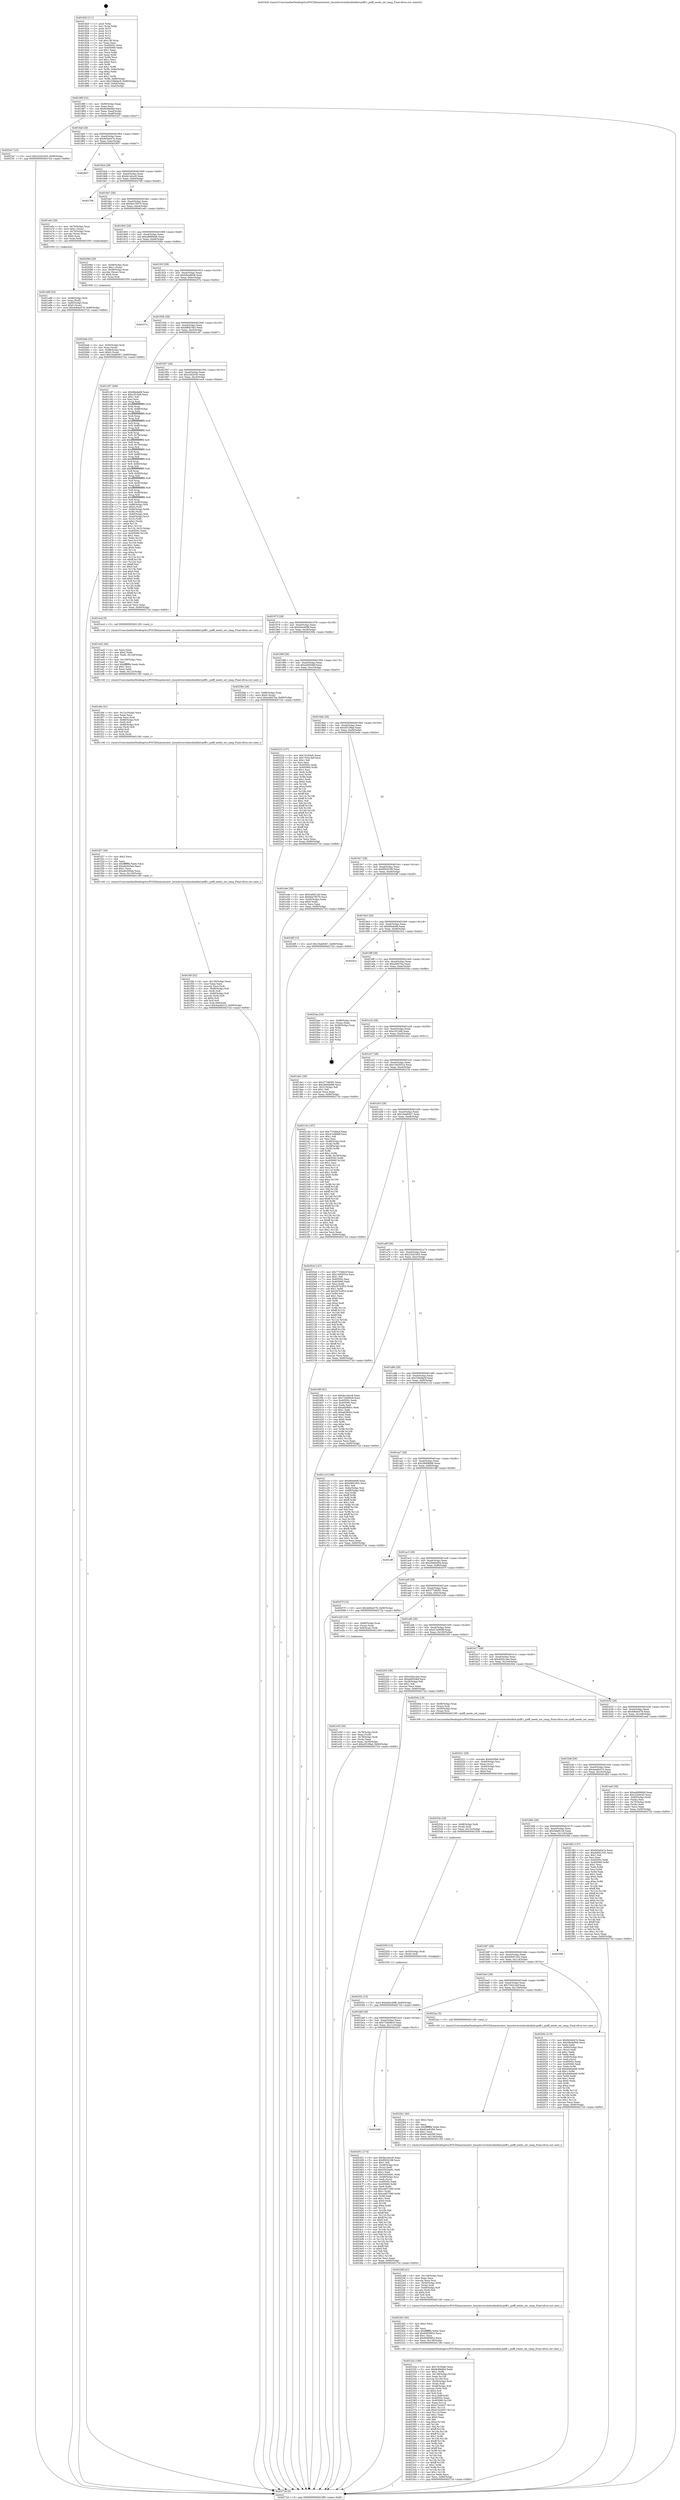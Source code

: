 digraph "0x401820" {
  label = "0x401820 (/mnt/c/Users/mathe/Desktop/tcc/POCII/binaries/extr_linuxdrivershidusbhidhid-pidff.c_pidff_needs_set_ramp_Final-ollvm.out::main(0))"
  labelloc = "t"
  node[shape=record]

  Entry [label="",width=0.3,height=0.3,shape=circle,fillcolor=black,style=filled]
  "0x40188f" [label="{
     0x40188f [32]\l
     | [instrs]\l
     &nbsp;&nbsp;0x40188f \<+6\>: mov -0x90(%rbp),%eax\l
     &nbsp;&nbsp;0x401895 \<+2\>: mov %eax,%ecx\l
     &nbsp;&nbsp;0x401897 \<+6\>: sub $0x8c6fe66d,%ecx\l
     &nbsp;&nbsp;0x40189d \<+6\>: mov %eax,-0xa4(%rbp)\l
     &nbsp;&nbsp;0x4018a3 \<+6\>: mov %ecx,-0xa8(%rbp)\l
     &nbsp;&nbsp;0x4018a9 \<+6\>: je 00000000004023e7 \<main+0xbc7\>\l
  }"]
  "0x4023e7" [label="{
     0x4023e7 [15]\l
     | [instrs]\l
     &nbsp;&nbsp;0x4023e7 \<+10\>: movl $0x232d1b03,-0x90(%rbp)\l
     &nbsp;&nbsp;0x4023f1 \<+5\>: jmp 000000000040272d \<main+0xf0d\>\l
  }"]
  "0x4018af" [label="{
     0x4018af [28]\l
     | [instrs]\l
     &nbsp;&nbsp;0x4018af \<+5\>: jmp 00000000004018b4 \<main+0x94\>\l
     &nbsp;&nbsp;0x4018b4 \<+6\>: mov -0xa4(%rbp),%eax\l
     &nbsp;&nbsp;0x4018ba \<+5\>: sub $0x9d3e0a7a,%eax\l
     &nbsp;&nbsp;0x4018bf \<+6\>: mov %eax,-0xac(%rbp)\l
     &nbsp;&nbsp;0x4018c5 \<+6\>: je 0000000000402607 \<main+0xde7\>\l
  }"]
  Exit [label="",width=0.3,height=0.3,shape=circle,fillcolor=black,style=filled,peripheries=2]
  "0x402607" [label="{
     0x402607\l
  }", style=dashed]
  "0x4018cb" [label="{
     0x4018cb [28]\l
     | [instrs]\l
     &nbsp;&nbsp;0x4018cb \<+5\>: jmp 00000000004018d0 \<main+0xb0\>\l
     &nbsp;&nbsp;0x4018d0 \<+6\>: mov -0xa4(%rbp),%eax\l
     &nbsp;&nbsp;0x4018d6 \<+5\>: sub $0x9e1ebcc8,%eax\l
     &nbsp;&nbsp;0x4018db \<+6\>: mov %eax,-0xb0(%rbp)\l
     &nbsp;&nbsp;0x4018e1 \<+6\>: je 0000000000402708 \<main+0xee8\>\l
  }"]
  "0x40255c" [label="{
     0x40255c [15]\l
     | [instrs]\l
     &nbsp;&nbsp;0x40255c \<+10\>: movl $0xd44c408f,-0x90(%rbp)\l
     &nbsp;&nbsp;0x402566 \<+5\>: jmp 000000000040272d \<main+0xf0d\>\l
  }"]
  "0x402708" [label="{
     0x402708\l
  }", style=dashed]
  "0x4018e7" [label="{
     0x4018e7 [28]\l
     | [instrs]\l
     &nbsp;&nbsp;0x4018e7 \<+5\>: jmp 00000000004018ec \<main+0xcc\>\l
     &nbsp;&nbsp;0x4018ec \<+6\>: mov -0xa4(%rbp),%eax\l
     &nbsp;&nbsp;0x4018f2 \<+5\>: sub $0x9ee79570,%eax\l
     &nbsp;&nbsp;0x4018f7 \<+6\>: mov %eax,-0xb4(%rbp)\l
     &nbsp;&nbsp;0x4018fd \<+6\>: je 0000000000401e6c \<main+0x64c\>\l
  }"]
  "0x402550" [label="{
     0x402550 [12]\l
     | [instrs]\l
     &nbsp;&nbsp;0x402550 \<+4\>: mov -0x50(%rbp),%rdi\l
     &nbsp;&nbsp;0x402554 \<+3\>: mov (%rdi),%rdi\l
     &nbsp;&nbsp;0x402557 \<+5\>: call 0000000000401030 \<free@plt\>\l
     | [calls]\l
     &nbsp;&nbsp;0x401030 \{1\} (unknown)\l
  }"]
  "0x401e6c" [label="{
     0x401e6c [29]\l
     | [instrs]\l
     &nbsp;&nbsp;0x401e6c \<+4\>: mov -0x70(%rbp),%rax\l
     &nbsp;&nbsp;0x401e70 \<+6\>: movl $0x1,(%rax)\l
     &nbsp;&nbsp;0x401e76 \<+4\>: mov -0x70(%rbp),%rax\l
     &nbsp;&nbsp;0x401e7a \<+3\>: movslq (%rax),%rax\l
     &nbsp;&nbsp;0x401e7d \<+4\>: shl $0x4,%rax\l
     &nbsp;&nbsp;0x401e81 \<+3\>: mov %rax,%rdi\l
     &nbsp;&nbsp;0x401e84 \<+5\>: call 0000000000401050 \<malloc@plt\>\l
     | [calls]\l
     &nbsp;&nbsp;0x401050 \{1\} (unknown)\l
  }"]
  "0x401903" [label="{
     0x401903 [28]\l
     | [instrs]\l
     &nbsp;&nbsp;0x401903 \<+5\>: jmp 0000000000401908 \<main+0xe8\>\l
     &nbsp;&nbsp;0x401908 \<+6\>: mov -0xa4(%rbp),%eax\l
     &nbsp;&nbsp;0x40190e \<+5\>: sub $0xad6890d6,%eax\l
     &nbsp;&nbsp;0x401913 \<+6\>: mov %eax,-0xb8(%rbp)\l
     &nbsp;&nbsp;0x401919 \<+6\>: je 000000000040208e \<main+0x86e\>\l
  }"]
  "0x40253e" [label="{
     0x40253e [18]\l
     | [instrs]\l
     &nbsp;&nbsp;0x40253e \<+4\>: mov -0x68(%rbp),%rdi\l
     &nbsp;&nbsp;0x402542 \<+3\>: mov (%rdi),%rdi\l
     &nbsp;&nbsp;0x402545 \<+6\>: mov %eax,-0x13c(%rbp)\l
     &nbsp;&nbsp;0x40254b \<+5\>: call 0000000000401030 \<free@plt\>\l
     | [calls]\l
     &nbsp;&nbsp;0x401030 \{1\} (unknown)\l
  }"]
  "0x40208e" [label="{
     0x40208e [29]\l
     | [instrs]\l
     &nbsp;&nbsp;0x40208e \<+4\>: mov -0x58(%rbp),%rax\l
     &nbsp;&nbsp;0x402092 \<+6\>: movl $0x1,(%rax)\l
     &nbsp;&nbsp;0x402098 \<+4\>: mov -0x58(%rbp),%rax\l
     &nbsp;&nbsp;0x40209c \<+3\>: movslq (%rax),%rax\l
     &nbsp;&nbsp;0x40209f \<+4\>: shl $0x4,%rax\l
     &nbsp;&nbsp;0x4020a3 \<+3\>: mov %rax,%rdi\l
     &nbsp;&nbsp;0x4020a6 \<+5\>: call 0000000000401050 \<malloc@plt\>\l
     | [calls]\l
     &nbsp;&nbsp;0x401050 \{1\} (unknown)\l
  }"]
  "0x40191f" [label="{
     0x40191f [28]\l
     | [instrs]\l
     &nbsp;&nbsp;0x40191f \<+5\>: jmp 0000000000401924 \<main+0x104\>\l
     &nbsp;&nbsp;0x401924 \<+6\>: mov -0xa4(%rbp),%eax\l
     &nbsp;&nbsp;0x40192a \<+5\>: sub $0xb9ca8836,%eax\l
     &nbsp;&nbsp;0x40192f \<+6\>: mov %eax,-0xbc(%rbp)\l
     &nbsp;&nbsp;0x401935 \<+6\>: je 000000000040257a \<main+0xd5a\>\l
  }"]
  "0x402521" [label="{
     0x402521 [29]\l
     | [instrs]\l
     &nbsp;&nbsp;0x402521 \<+10\>: movabs $0x4030b6,%rdi\l
     &nbsp;&nbsp;0x40252b \<+4\>: mov -0x40(%rbp),%rsi\l
     &nbsp;&nbsp;0x40252f \<+2\>: mov %eax,(%rsi)\l
     &nbsp;&nbsp;0x402531 \<+4\>: mov -0x40(%rbp),%rsi\l
     &nbsp;&nbsp;0x402535 \<+2\>: mov (%rsi),%esi\l
     &nbsp;&nbsp;0x402537 \<+2\>: mov $0x0,%al\l
     &nbsp;&nbsp;0x402539 \<+5\>: call 0000000000401040 \<printf@plt\>\l
     | [calls]\l
     &nbsp;&nbsp;0x401040 \{1\} (unknown)\l
  }"]
  "0x40257a" [label="{
     0x40257a\l
  }", style=dashed]
  "0x40193b" [label="{
     0x40193b [28]\l
     | [instrs]\l
     &nbsp;&nbsp;0x40193b \<+5\>: jmp 0000000000401940 \<main+0x120\>\l
     &nbsp;&nbsp;0x401940 \<+6\>: mov -0xa4(%rbp),%eax\l
     &nbsp;&nbsp;0x401946 \<+5\>: sub $0xb9f410b3,%eax\l
     &nbsp;&nbsp;0x40194b \<+6\>: mov %eax,-0xc0(%rbp)\l
     &nbsp;&nbsp;0x401951 \<+6\>: je 0000000000401c87 \<main+0x467\>\l
  }"]
  "0x401bdb" [label="{
     0x401bdb\l
  }", style=dashed]
  "0x401c87" [label="{
     0x401c87 [346]\l
     | [instrs]\l
     &nbsp;&nbsp;0x401c87 \<+5\>: mov $0x66ede68,%eax\l
     &nbsp;&nbsp;0x401c8c \<+5\>: mov $0xc351bfd,%ecx\l
     &nbsp;&nbsp;0x401c91 \<+2\>: mov $0x1,%dl\l
     &nbsp;&nbsp;0x401c93 \<+2\>: xor %esi,%esi\l
     &nbsp;&nbsp;0x401c95 \<+3\>: mov %rsp,%rdi\l
     &nbsp;&nbsp;0x401c98 \<+4\>: add $0xfffffffffffffff0,%rdi\l
     &nbsp;&nbsp;0x401c9c \<+3\>: mov %rdi,%rsp\l
     &nbsp;&nbsp;0x401c9f \<+7\>: mov %rdi,-0x88(%rbp)\l
     &nbsp;&nbsp;0x401ca6 \<+3\>: mov %rsp,%rdi\l
     &nbsp;&nbsp;0x401ca9 \<+4\>: add $0xfffffffffffffff0,%rdi\l
     &nbsp;&nbsp;0x401cad \<+3\>: mov %rdi,%rsp\l
     &nbsp;&nbsp;0x401cb0 \<+3\>: mov %rsp,%r8\l
     &nbsp;&nbsp;0x401cb3 \<+4\>: add $0xfffffffffffffff0,%r8\l
     &nbsp;&nbsp;0x401cb7 \<+3\>: mov %r8,%rsp\l
     &nbsp;&nbsp;0x401cba \<+4\>: mov %r8,-0x80(%rbp)\l
     &nbsp;&nbsp;0x401cbe \<+3\>: mov %rsp,%r8\l
     &nbsp;&nbsp;0x401cc1 \<+4\>: add $0xfffffffffffffff0,%r8\l
     &nbsp;&nbsp;0x401cc5 \<+3\>: mov %r8,%rsp\l
     &nbsp;&nbsp;0x401cc8 \<+4\>: mov %r8,-0x78(%rbp)\l
     &nbsp;&nbsp;0x401ccc \<+3\>: mov %rsp,%r8\l
     &nbsp;&nbsp;0x401ccf \<+4\>: add $0xfffffffffffffff0,%r8\l
     &nbsp;&nbsp;0x401cd3 \<+3\>: mov %r8,%rsp\l
     &nbsp;&nbsp;0x401cd6 \<+4\>: mov %r8,-0x70(%rbp)\l
     &nbsp;&nbsp;0x401cda \<+3\>: mov %rsp,%r8\l
     &nbsp;&nbsp;0x401cdd \<+4\>: add $0xfffffffffffffff0,%r8\l
     &nbsp;&nbsp;0x401ce1 \<+3\>: mov %r8,%rsp\l
     &nbsp;&nbsp;0x401ce4 \<+4\>: mov %r8,-0x68(%rbp)\l
     &nbsp;&nbsp;0x401ce8 \<+3\>: mov %rsp,%r8\l
     &nbsp;&nbsp;0x401ceb \<+4\>: add $0xfffffffffffffff0,%r8\l
     &nbsp;&nbsp;0x401cef \<+3\>: mov %r8,%rsp\l
     &nbsp;&nbsp;0x401cf2 \<+4\>: mov %r8,-0x60(%rbp)\l
     &nbsp;&nbsp;0x401cf6 \<+3\>: mov %rsp,%r8\l
     &nbsp;&nbsp;0x401cf9 \<+4\>: add $0xfffffffffffffff0,%r8\l
     &nbsp;&nbsp;0x401cfd \<+3\>: mov %r8,%rsp\l
     &nbsp;&nbsp;0x401d00 \<+4\>: mov %r8,-0x58(%rbp)\l
     &nbsp;&nbsp;0x401d04 \<+3\>: mov %rsp,%r8\l
     &nbsp;&nbsp;0x401d07 \<+4\>: add $0xfffffffffffffff0,%r8\l
     &nbsp;&nbsp;0x401d0b \<+3\>: mov %r8,%rsp\l
     &nbsp;&nbsp;0x401d0e \<+4\>: mov %r8,-0x50(%rbp)\l
     &nbsp;&nbsp;0x401d12 \<+3\>: mov %rsp,%r8\l
     &nbsp;&nbsp;0x401d15 \<+4\>: add $0xfffffffffffffff0,%r8\l
     &nbsp;&nbsp;0x401d19 \<+3\>: mov %r8,%rsp\l
     &nbsp;&nbsp;0x401d1c \<+4\>: mov %r8,-0x48(%rbp)\l
     &nbsp;&nbsp;0x401d20 \<+3\>: mov %rsp,%r8\l
     &nbsp;&nbsp;0x401d23 \<+4\>: add $0xfffffffffffffff0,%r8\l
     &nbsp;&nbsp;0x401d27 \<+3\>: mov %r8,%rsp\l
     &nbsp;&nbsp;0x401d2a \<+4\>: mov %r8,-0x40(%rbp)\l
     &nbsp;&nbsp;0x401d2e \<+7\>: mov -0x88(%rbp),%r8\l
     &nbsp;&nbsp;0x401d35 \<+7\>: movl $0x0,(%r8)\l
     &nbsp;&nbsp;0x401d3c \<+7\>: mov -0x94(%rbp),%r9d\l
     &nbsp;&nbsp;0x401d43 \<+3\>: mov %r9d,(%rdi)\l
     &nbsp;&nbsp;0x401d46 \<+4\>: mov -0x80(%rbp),%r8\l
     &nbsp;&nbsp;0x401d4a \<+7\>: mov -0xa0(%rbp),%r10\l
     &nbsp;&nbsp;0x401d51 \<+3\>: mov %r10,(%r8)\l
     &nbsp;&nbsp;0x401d54 \<+3\>: cmpl $0x2,(%rdi)\l
     &nbsp;&nbsp;0x401d57 \<+4\>: setne %r11b\l
     &nbsp;&nbsp;0x401d5b \<+4\>: and $0x1,%r11b\l
     &nbsp;&nbsp;0x401d5f \<+4\>: mov %r11b,-0x31(%rbp)\l
     &nbsp;&nbsp;0x401d63 \<+7\>: mov 0x40505c,%ebx\l
     &nbsp;&nbsp;0x401d6a \<+8\>: mov 0x405060,%r14d\l
     &nbsp;&nbsp;0x401d72 \<+3\>: sub $0x1,%esi\l
     &nbsp;&nbsp;0x401d75 \<+3\>: mov %ebx,%r15d\l
     &nbsp;&nbsp;0x401d78 \<+3\>: add %esi,%r15d\l
     &nbsp;&nbsp;0x401d7b \<+4\>: imul %r15d,%ebx\l
     &nbsp;&nbsp;0x401d7f \<+3\>: and $0x1,%ebx\l
     &nbsp;&nbsp;0x401d82 \<+3\>: cmp $0x0,%ebx\l
     &nbsp;&nbsp;0x401d85 \<+4\>: sete %r11b\l
     &nbsp;&nbsp;0x401d89 \<+4\>: cmp $0xa,%r14d\l
     &nbsp;&nbsp;0x401d8d \<+4\>: setl %r12b\l
     &nbsp;&nbsp;0x401d91 \<+3\>: mov %r11b,%r13b\l
     &nbsp;&nbsp;0x401d94 \<+4\>: xor $0xff,%r13b\l
     &nbsp;&nbsp;0x401d98 \<+3\>: mov %r12b,%sil\l
     &nbsp;&nbsp;0x401d9b \<+4\>: xor $0xff,%sil\l
     &nbsp;&nbsp;0x401d9f \<+3\>: xor $0x0,%dl\l
     &nbsp;&nbsp;0x401da2 \<+3\>: mov %r13b,%dil\l
     &nbsp;&nbsp;0x401da5 \<+4\>: and $0x0,%dil\l
     &nbsp;&nbsp;0x401da9 \<+3\>: and %dl,%r11b\l
     &nbsp;&nbsp;0x401dac \<+3\>: mov %sil,%r8b\l
     &nbsp;&nbsp;0x401daf \<+4\>: and $0x0,%r8b\l
     &nbsp;&nbsp;0x401db3 \<+3\>: and %dl,%r12b\l
     &nbsp;&nbsp;0x401db6 \<+3\>: or %r11b,%dil\l
     &nbsp;&nbsp;0x401db9 \<+3\>: or %r12b,%r8b\l
     &nbsp;&nbsp;0x401dbc \<+3\>: xor %r8b,%dil\l
     &nbsp;&nbsp;0x401dbf \<+3\>: or %sil,%r13b\l
     &nbsp;&nbsp;0x401dc2 \<+4\>: xor $0xff,%r13b\l
     &nbsp;&nbsp;0x401dc6 \<+3\>: or $0x0,%dl\l
     &nbsp;&nbsp;0x401dc9 \<+3\>: and %dl,%r13b\l
     &nbsp;&nbsp;0x401dcc \<+3\>: or %r13b,%dil\l
     &nbsp;&nbsp;0x401dcf \<+4\>: test $0x1,%dil\l
     &nbsp;&nbsp;0x401dd3 \<+3\>: cmovne %ecx,%eax\l
     &nbsp;&nbsp;0x401dd6 \<+6\>: mov %eax,-0x90(%rbp)\l
     &nbsp;&nbsp;0x401ddc \<+5\>: jmp 000000000040272d \<main+0xf0d\>\l
  }"]
  "0x401957" [label="{
     0x401957 [28]\l
     | [instrs]\l
     &nbsp;&nbsp;0x401957 \<+5\>: jmp 000000000040195c \<main+0x13c\>\l
     &nbsp;&nbsp;0x40195c \<+6\>: mov -0xa4(%rbp),%eax\l
     &nbsp;&nbsp;0x401962 \<+5\>: sub $0xc2d2fc45,%eax\l
     &nbsp;&nbsp;0x401967 \<+6\>: mov %eax,-0xc4(%rbp)\l
     &nbsp;&nbsp;0x40196d \<+6\>: je 0000000000401ecd \<main+0x6ad\>\l
  }"]
  "0x402451" [label="{
     0x402451 [174]\l
     | [instrs]\l
     &nbsp;&nbsp;0x402451 \<+5\>: mov $0x9e1ebcc8,%eax\l
     &nbsp;&nbsp;0x402456 \<+5\>: mov $0xf0f2d198,%ecx\l
     &nbsp;&nbsp;0x40245b \<+2\>: mov $0x1,%dl\l
     &nbsp;&nbsp;0x40245d \<+4\>: mov -0x48(%rbp),%rsi\l
     &nbsp;&nbsp;0x402461 \<+2\>: mov (%rsi),%edi\l
     &nbsp;&nbsp;0x402463 \<+6\>: sub $0x53420a91,%edi\l
     &nbsp;&nbsp;0x402469 \<+3\>: add $0x1,%edi\l
     &nbsp;&nbsp;0x40246c \<+6\>: add $0x53420a91,%edi\l
     &nbsp;&nbsp;0x402472 \<+4\>: mov -0x48(%rbp),%rsi\l
     &nbsp;&nbsp;0x402476 \<+2\>: mov %edi,(%rsi)\l
     &nbsp;&nbsp;0x402478 \<+7\>: mov 0x40505c,%edi\l
     &nbsp;&nbsp;0x40247f \<+8\>: mov 0x405060,%r8d\l
     &nbsp;&nbsp;0x402487 \<+3\>: mov %edi,%r9d\l
     &nbsp;&nbsp;0x40248a \<+7\>: add $0xca657586,%r9d\l
     &nbsp;&nbsp;0x402491 \<+4\>: sub $0x1,%r9d\l
     &nbsp;&nbsp;0x402495 \<+7\>: sub $0xca657586,%r9d\l
     &nbsp;&nbsp;0x40249c \<+4\>: imul %r9d,%edi\l
     &nbsp;&nbsp;0x4024a0 \<+3\>: and $0x1,%edi\l
     &nbsp;&nbsp;0x4024a3 \<+3\>: cmp $0x0,%edi\l
     &nbsp;&nbsp;0x4024a6 \<+4\>: sete %r10b\l
     &nbsp;&nbsp;0x4024aa \<+4\>: cmp $0xa,%r8d\l
     &nbsp;&nbsp;0x4024ae \<+4\>: setl %r11b\l
     &nbsp;&nbsp;0x4024b2 \<+3\>: mov %r10b,%bl\l
     &nbsp;&nbsp;0x4024b5 \<+3\>: xor $0xff,%bl\l
     &nbsp;&nbsp;0x4024b8 \<+3\>: mov %r11b,%r14b\l
     &nbsp;&nbsp;0x4024bb \<+4\>: xor $0xff,%r14b\l
     &nbsp;&nbsp;0x4024bf \<+3\>: xor $0x0,%dl\l
     &nbsp;&nbsp;0x4024c2 \<+3\>: mov %bl,%r15b\l
     &nbsp;&nbsp;0x4024c5 \<+4\>: and $0x0,%r15b\l
     &nbsp;&nbsp;0x4024c9 \<+3\>: and %dl,%r10b\l
     &nbsp;&nbsp;0x4024cc \<+3\>: mov %r14b,%r12b\l
     &nbsp;&nbsp;0x4024cf \<+4\>: and $0x0,%r12b\l
     &nbsp;&nbsp;0x4024d3 \<+3\>: and %dl,%r11b\l
     &nbsp;&nbsp;0x4024d6 \<+3\>: or %r10b,%r15b\l
     &nbsp;&nbsp;0x4024d9 \<+3\>: or %r11b,%r12b\l
     &nbsp;&nbsp;0x4024dc \<+3\>: xor %r12b,%r15b\l
     &nbsp;&nbsp;0x4024df \<+3\>: or %r14b,%bl\l
     &nbsp;&nbsp;0x4024e2 \<+3\>: xor $0xff,%bl\l
     &nbsp;&nbsp;0x4024e5 \<+3\>: or $0x0,%dl\l
     &nbsp;&nbsp;0x4024e8 \<+2\>: and %dl,%bl\l
     &nbsp;&nbsp;0x4024ea \<+3\>: or %bl,%r15b\l
     &nbsp;&nbsp;0x4024ed \<+4\>: test $0x1,%r15b\l
     &nbsp;&nbsp;0x4024f1 \<+3\>: cmovne %ecx,%eax\l
     &nbsp;&nbsp;0x4024f4 \<+6\>: mov %eax,-0x90(%rbp)\l
     &nbsp;&nbsp;0x4024fa \<+5\>: jmp 000000000040272d \<main+0xf0d\>\l
  }"]
  "0x401ecd" [label="{
     0x401ecd [5]\l
     | [instrs]\l
     &nbsp;&nbsp;0x401ecd \<+5\>: call 0000000000401160 \<next_i\>\l
     | [calls]\l
     &nbsp;&nbsp;0x401160 \{1\} (/mnt/c/Users/mathe/Desktop/tcc/POCII/binaries/extr_linuxdrivershidusbhidhid-pidff.c_pidff_needs_set_ramp_Final-ollvm.out::next_i)\l
  }"]
  "0x401973" [label="{
     0x401973 [28]\l
     | [instrs]\l
     &nbsp;&nbsp;0x401973 \<+5\>: jmp 0000000000401978 \<main+0x158\>\l
     &nbsp;&nbsp;0x401978 \<+6\>: mov -0xa4(%rbp),%eax\l
     &nbsp;&nbsp;0x40197e \<+5\>: sub $0xd44c408f,%eax\l
     &nbsp;&nbsp;0x401983 \<+6\>: mov %eax,-0xc8(%rbp)\l
     &nbsp;&nbsp;0x401989 \<+6\>: je 000000000040258e \<main+0xd6e\>\l
  }"]
  "0x40232a" [label="{
     0x40232a [189]\l
     | [instrs]\l
     &nbsp;&nbsp;0x40232a \<+5\>: mov $0x7d193afc,%ecx\l
     &nbsp;&nbsp;0x40232f \<+5\>: mov $0x8c6fe66d,%edx\l
     &nbsp;&nbsp;0x402334 \<+3\>: mov $0x1,%r9b\l
     &nbsp;&nbsp;0x402337 \<+7\>: mov -0x138(%rbp),%r10d\l
     &nbsp;&nbsp;0x40233e \<+4\>: imul %eax,%r10d\l
     &nbsp;&nbsp;0x402342 \<+3\>: movslq %r10d,%rsi\l
     &nbsp;&nbsp;0x402345 \<+4\>: mov -0x50(%rbp),%rdi\l
     &nbsp;&nbsp;0x402349 \<+3\>: mov (%rdi),%rdi\l
     &nbsp;&nbsp;0x40234c \<+4\>: mov -0x48(%rbp),%r8\l
     &nbsp;&nbsp;0x402350 \<+3\>: movslq (%r8),%r8\l
     &nbsp;&nbsp;0x402353 \<+4\>: shl $0x4,%r8\l
     &nbsp;&nbsp;0x402357 \<+3\>: add %r8,%rdi\l
     &nbsp;&nbsp;0x40235a \<+4\>: mov %rsi,0x8(%rdi)\l
     &nbsp;&nbsp;0x40235e \<+7\>: mov 0x40505c,%eax\l
     &nbsp;&nbsp;0x402365 \<+8\>: mov 0x405060,%r10d\l
     &nbsp;&nbsp;0x40236d \<+3\>: mov %eax,%r11d\l
     &nbsp;&nbsp;0x402370 \<+7\>: sub $0xe7e24437,%r11d\l
     &nbsp;&nbsp;0x402377 \<+4\>: sub $0x1,%r11d\l
     &nbsp;&nbsp;0x40237b \<+7\>: add $0xe7e24437,%r11d\l
     &nbsp;&nbsp;0x402382 \<+4\>: imul %r11d,%eax\l
     &nbsp;&nbsp;0x402386 \<+3\>: and $0x1,%eax\l
     &nbsp;&nbsp;0x402389 \<+3\>: cmp $0x0,%eax\l
     &nbsp;&nbsp;0x40238c \<+3\>: sete %bl\l
     &nbsp;&nbsp;0x40238f \<+4\>: cmp $0xa,%r10d\l
     &nbsp;&nbsp;0x402393 \<+4\>: setl %r14b\l
     &nbsp;&nbsp;0x402397 \<+3\>: mov %bl,%r15b\l
     &nbsp;&nbsp;0x40239a \<+4\>: xor $0xff,%r15b\l
     &nbsp;&nbsp;0x40239e \<+3\>: mov %r14b,%r12b\l
     &nbsp;&nbsp;0x4023a1 \<+4\>: xor $0xff,%r12b\l
     &nbsp;&nbsp;0x4023a5 \<+4\>: xor $0x1,%r9b\l
     &nbsp;&nbsp;0x4023a9 \<+3\>: mov %r15b,%r13b\l
     &nbsp;&nbsp;0x4023ac \<+4\>: and $0xff,%r13b\l
     &nbsp;&nbsp;0x4023b0 \<+3\>: and %r9b,%bl\l
     &nbsp;&nbsp;0x4023b3 \<+3\>: mov %r12b,%al\l
     &nbsp;&nbsp;0x4023b6 \<+2\>: and $0xff,%al\l
     &nbsp;&nbsp;0x4023b8 \<+3\>: and %r9b,%r14b\l
     &nbsp;&nbsp;0x4023bb \<+3\>: or %bl,%r13b\l
     &nbsp;&nbsp;0x4023be \<+3\>: or %r14b,%al\l
     &nbsp;&nbsp;0x4023c1 \<+3\>: xor %al,%r13b\l
     &nbsp;&nbsp;0x4023c4 \<+3\>: or %r12b,%r15b\l
     &nbsp;&nbsp;0x4023c7 \<+4\>: xor $0xff,%r15b\l
     &nbsp;&nbsp;0x4023cb \<+4\>: or $0x1,%r9b\l
     &nbsp;&nbsp;0x4023cf \<+3\>: and %r9b,%r15b\l
     &nbsp;&nbsp;0x4023d2 \<+3\>: or %r15b,%r13b\l
     &nbsp;&nbsp;0x4023d5 \<+4\>: test $0x1,%r13b\l
     &nbsp;&nbsp;0x4023d9 \<+3\>: cmovne %edx,%ecx\l
     &nbsp;&nbsp;0x4023dc \<+6\>: mov %ecx,-0x90(%rbp)\l
     &nbsp;&nbsp;0x4023e2 \<+5\>: jmp 000000000040272d \<main+0xf0d\>\l
  }"]
  "0x40258e" [label="{
     0x40258e [28]\l
     | [instrs]\l
     &nbsp;&nbsp;0x40258e \<+7\>: mov -0x88(%rbp),%rax\l
     &nbsp;&nbsp;0x402595 \<+6\>: movl $0x0,(%rax)\l
     &nbsp;&nbsp;0x40259b \<+10\>: movl $0xa4847ba,-0x90(%rbp)\l
     &nbsp;&nbsp;0x4025a5 \<+5\>: jmp 000000000040272d \<main+0xf0d\>\l
  }"]
  "0x40198f" [label="{
     0x40198f [28]\l
     | [instrs]\l
     &nbsp;&nbsp;0x40198f \<+5\>: jmp 0000000000401994 \<main+0x174\>\l
     &nbsp;&nbsp;0x401994 \<+6\>: mov -0xa4(%rbp),%eax\l
     &nbsp;&nbsp;0x40199a \<+5\>: sub $0xee855dbf,%eax\l
     &nbsp;&nbsp;0x40199f \<+6\>: mov %eax,-0xcc(%rbp)\l
     &nbsp;&nbsp;0x4019a5 \<+6\>: je 0000000000402223 \<main+0xa03\>\l
  }"]
  "0x402302" [label="{
     0x402302 [40]\l
     | [instrs]\l
     &nbsp;&nbsp;0x402302 \<+5\>: mov $0x2,%ecx\l
     &nbsp;&nbsp;0x402307 \<+1\>: cltd\l
     &nbsp;&nbsp;0x402308 \<+2\>: idiv %ecx\l
     &nbsp;&nbsp;0x40230a \<+6\>: imul $0xfffffffe,%edx,%ecx\l
     &nbsp;&nbsp;0x402310 \<+6\>: add $0x60f29953,%ecx\l
     &nbsp;&nbsp;0x402316 \<+3\>: add $0x1,%ecx\l
     &nbsp;&nbsp;0x402319 \<+6\>: sub $0x60f29953,%ecx\l
     &nbsp;&nbsp;0x40231f \<+6\>: mov %ecx,-0x138(%rbp)\l
     &nbsp;&nbsp;0x402325 \<+5\>: call 0000000000401160 \<next_i\>\l
     | [calls]\l
     &nbsp;&nbsp;0x401160 \{1\} (/mnt/c/Users/mathe/Desktop/tcc/POCII/binaries/extr_linuxdrivershidusbhidhid-pidff.c_pidff_needs_set_ramp_Final-ollvm.out::next_i)\l
  }"]
  "0x402223" [label="{
     0x402223 [137]\l
     | [instrs]\l
     &nbsp;&nbsp;0x402223 \<+5\>: mov $0x7d193afc,%eax\l
     &nbsp;&nbsp;0x402228 \<+5\>: mov $0x734414af,%ecx\l
     &nbsp;&nbsp;0x40222d \<+2\>: mov $0x1,%dl\l
     &nbsp;&nbsp;0x40222f \<+2\>: xor %esi,%esi\l
     &nbsp;&nbsp;0x402231 \<+7\>: mov 0x40505c,%edi\l
     &nbsp;&nbsp;0x402238 \<+8\>: mov 0x405060,%r8d\l
     &nbsp;&nbsp;0x402240 \<+3\>: sub $0x1,%esi\l
     &nbsp;&nbsp;0x402243 \<+3\>: mov %edi,%r9d\l
     &nbsp;&nbsp;0x402246 \<+3\>: add %esi,%r9d\l
     &nbsp;&nbsp;0x402249 \<+4\>: imul %r9d,%edi\l
     &nbsp;&nbsp;0x40224d \<+3\>: and $0x1,%edi\l
     &nbsp;&nbsp;0x402250 \<+3\>: cmp $0x0,%edi\l
     &nbsp;&nbsp;0x402253 \<+4\>: sete %r10b\l
     &nbsp;&nbsp;0x402257 \<+4\>: cmp $0xa,%r8d\l
     &nbsp;&nbsp;0x40225b \<+4\>: setl %r11b\l
     &nbsp;&nbsp;0x40225f \<+3\>: mov %r10b,%bl\l
     &nbsp;&nbsp;0x402262 \<+3\>: xor $0xff,%bl\l
     &nbsp;&nbsp;0x402265 \<+3\>: mov %r11b,%r14b\l
     &nbsp;&nbsp;0x402268 \<+4\>: xor $0xff,%r14b\l
     &nbsp;&nbsp;0x40226c \<+3\>: xor $0x1,%dl\l
     &nbsp;&nbsp;0x40226f \<+3\>: mov %bl,%r15b\l
     &nbsp;&nbsp;0x402272 \<+4\>: and $0xff,%r15b\l
     &nbsp;&nbsp;0x402276 \<+3\>: and %dl,%r10b\l
     &nbsp;&nbsp;0x402279 \<+3\>: mov %r14b,%r12b\l
     &nbsp;&nbsp;0x40227c \<+4\>: and $0xff,%r12b\l
     &nbsp;&nbsp;0x402280 \<+3\>: and %dl,%r11b\l
     &nbsp;&nbsp;0x402283 \<+3\>: or %r10b,%r15b\l
     &nbsp;&nbsp;0x402286 \<+3\>: or %r11b,%r12b\l
     &nbsp;&nbsp;0x402289 \<+3\>: xor %r12b,%r15b\l
     &nbsp;&nbsp;0x40228c \<+3\>: or %r14b,%bl\l
     &nbsp;&nbsp;0x40228f \<+3\>: xor $0xff,%bl\l
     &nbsp;&nbsp;0x402292 \<+3\>: or $0x1,%dl\l
     &nbsp;&nbsp;0x402295 \<+2\>: and %dl,%bl\l
     &nbsp;&nbsp;0x402297 \<+3\>: or %bl,%r15b\l
     &nbsp;&nbsp;0x40229a \<+4\>: test $0x1,%r15b\l
     &nbsp;&nbsp;0x40229e \<+3\>: cmovne %ecx,%eax\l
     &nbsp;&nbsp;0x4022a1 \<+6\>: mov %eax,-0x90(%rbp)\l
     &nbsp;&nbsp;0x4022a7 \<+5\>: jmp 000000000040272d \<main+0xf0d\>\l
  }"]
  "0x4019ab" [label="{
     0x4019ab [28]\l
     | [instrs]\l
     &nbsp;&nbsp;0x4019ab \<+5\>: jmp 00000000004019b0 \<main+0x190\>\l
     &nbsp;&nbsp;0x4019b0 \<+6\>: mov -0xa4(%rbp),%eax\l
     &nbsp;&nbsp;0x4019b6 \<+5\>: sub $0xef319fad,%eax\l
     &nbsp;&nbsp;0x4019bb \<+6\>: mov %eax,-0xd0(%rbp)\l
     &nbsp;&nbsp;0x4019c1 \<+6\>: je 0000000000401e4e \<main+0x62e\>\l
  }"]
  "0x4022d9" [label="{
     0x4022d9 [41]\l
     | [instrs]\l
     &nbsp;&nbsp;0x4022d9 \<+6\>: mov -0x134(%rbp),%ecx\l
     &nbsp;&nbsp;0x4022df \<+3\>: imul %eax,%ecx\l
     &nbsp;&nbsp;0x4022e2 \<+3\>: movslq %ecx,%rsi\l
     &nbsp;&nbsp;0x4022e5 \<+4\>: mov -0x50(%rbp),%rdi\l
     &nbsp;&nbsp;0x4022e9 \<+3\>: mov (%rdi),%rdi\l
     &nbsp;&nbsp;0x4022ec \<+4\>: mov -0x48(%rbp),%r8\l
     &nbsp;&nbsp;0x4022f0 \<+3\>: movslq (%r8),%r8\l
     &nbsp;&nbsp;0x4022f3 \<+4\>: shl $0x4,%r8\l
     &nbsp;&nbsp;0x4022f7 \<+3\>: add %r8,%rdi\l
     &nbsp;&nbsp;0x4022fa \<+3\>: mov %rsi,(%rdi)\l
     &nbsp;&nbsp;0x4022fd \<+5\>: call 0000000000401160 \<next_i\>\l
     | [calls]\l
     &nbsp;&nbsp;0x401160 \{1\} (/mnt/c/Users/mathe/Desktop/tcc/POCII/binaries/extr_linuxdrivershidusbhidhid-pidff.c_pidff_needs_set_ramp_Final-ollvm.out::next_i)\l
  }"]
  "0x401e4e" [label="{
     0x401e4e [30]\l
     | [instrs]\l
     &nbsp;&nbsp;0x401e4e \<+5\>: mov $0x5afe9128,%eax\l
     &nbsp;&nbsp;0x401e53 \<+5\>: mov $0x9ee79570,%ecx\l
     &nbsp;&nbsp;0x401e58 \<+3\>: mov -0x30(%rbp),%edx\l
     &nbsp;&nbsp;0x401e5b \<+3\>: cmp $0x0,%edx\l
     &nbsp;&nbsp;0x401e5e \<+3\>: cmove %ecx,%eax\l
     &nbsp;&nbsp;0x401e61 \<+6\>: mov %eax,-0x90(%rbp)\l
     &nbsp;&nbsp;0x401e67 \<+5\>: jmp 000000000040272d \<main+0xf0d\>\l
  }"]
  "0x4019c7" [label="{
     0x4019c7 [28]\l
     | [instrs]\l
     &nbsp;&nbsp;0x4019c7 \<+5\>: jmp 00000000004019cc \<main+0x1ac\>\l
     &nbsp;&nbsp;0x4019cc \<+6\>: mov -0xa4(%rbp),%eax\l
     &nbsp;&nbsp;0x4019d2 \<+5\>: sub $0xf0f2d198,%eax\l
     &nbsp;&nbsp;0x4019d7 \<+6\>: mov %eax,-0xd4(%rbp)\l
     &nbsp;&nbsp;0x4019dd \<+6\>: je 00000000004024ff \<main+0xcdf\>\l
  }"]
  "0x4022b1" [label="{
     0x4022b1 [40]\l
     | [instrs]\l
     &nbsp;&nbsp;0x4022b1 \<+5\>: mov $0x2,%ecx\l
     &nbsp;&nbsp;0x4022b6 \<+1\>: cltd\l
     &nbsp;&nbsp;0x4022b7 \<+2\>: idiv %ecx\l
     &nbsp;&nbsp;0x4022b9 \<+6\>: imul $0xfffffffe,%edx,%ecx\l
     &nbsp;&nbsp;0x4022bf \<+6\>: sub $0x81eeb266,%ecx\l
     &nbsp;&nbsp;0x4022c5 \<+3\>: add $0x1,%ecx\l
     &nbsp;&nbsp;0x4022c8 \<+6\>: add $0x81eeb266,%ecx\l
     &nbsp;&nbsp;0x4022ce \<+6\>: mov %ecx,-0x134(%rbp)\l
     &nbsp;&nbsp;0x4022d4 \<+5\>: call 0000000000401160 \<next_i\>\l
     | [calls]\l
     &nbsp;&nbsp;0x401160 \{1\} (/mnt/c/Users/mathe/Desktop/tcc/POCII/binaries/extr_linuxdrivershidusbhidhid-pidff.c_pidff_needs_set_ramp_Final-ollvm.out::next_i)\l
  }"]
  "0x4024ff" [label="{
     0x4024ff [15]\l
     | [instrs]\l
     &nbsp;&nbsp;0x4024ff \<+10\>: movl $0x16ab83b7,-0x90(%rbp)\l
     &nbsp;&nbsp;0x402509 \<+5\>: jmp 000000000040272d \<main+0xf0d\>\l
  }"]
  "0x4019e3" [label="{
     0x4019e3 [28]\l
     | [instrs]\l
     &nbsp;&nbsp;0x4019e3 \<+5\>: jmp 00000000004019e8 \<main+0x1c8\>\l
     &nbsp;&nbsp;0x4019e8 \<+6\>: mov -0xa4(%rbp),%eax\l
     &nbsp;&nbsp;0x4019ee \<+5\>: sub $0x66ede68,%eax\l
     &nbsp;&nbsp;0x4019f3 \<+6\>: mov %eax,-0xd8(%rbp)\l
     &nbsp;&nbsp;0x4019f9 \<+6\>: je 00000000004025c2 \<main+0xda2\>\l
  }"]
  "0x401bbf" [label="{
     0x401bbf [28]\l
     | [instrs]\l
     &nbsp;&nbsp;0x401bbf \<+5\>: jmp 0000000000401bc4 \<main+0x3a4\>\l
     &nbsp;&nbsp;0x401bc4 \<+6\>: mov -0xa4(%rbp),%eax\l
     &nbsp;&nbsp;0x401bca \<+5\>: sub $0x734b96c9,%eax\l
     &nbsp;&nbsp;0x401bcf \<+6\>: mov %eax,-0x11c(%rbp)\l
     &nbsp;&nbsp;0x401bd5 \<+6\>: je 0000000000402451 \<main+0xc31\>\l
  }"]
  "0x4025c2" [label="{
     0x4025c2\l
  }", style=dashed]
  "0x4019ff" [label="{
     0x4019ff [28]\l
     | [instrs]\l
     &nbsp;&nbsp;0x4019ff \<+5\>: jmp 0000000000401a04 \<main+0x1e4\>\l
     &nbsp;&nbsp;0x401a04 \<+6\>: mov -0xa4(%rbp),%eax\l
     &nbsp;&nbsp;0x401a0a \<+5\>: sub $0xa4847ba,%eax\l
     &nbsp;&nbsp;0x401a0f \<+6\>: mov %eax,-0xdc(%rbp)\l
     &nbsp;&nbsp;0x401a15 \<+6\>: je 00000000004025aa \<main+0xd8a\>\l
  }"]
  "0x4022ac" [label="{
     0x4022ac [5]\l
     | [instrs]\l
     &nbsp;&nbsp;0x4022ac \<+5\>: call 0000000000401160 \<next_i\>\l
     | [calls]\l
     &nbsp;&nbsp;0x401160 \{1\} (/mnt/c/Users/mathe/Desktop/tcc/POCII/binaries/extr_linuxdrivershidusbhidhid-pidff.c_pidff_needs_set_ramp_Final-ollvm.out::next_i)\l
  }"]
  "0x4025aa" [label="{
     0x4025aa [24]\l
     | [instrs]\l
     &nbsp;&nbsp;0x4025aa \<+7\>: mov -0x88(%rbp),%rax\l
     &nbsp;&nbsp;0x4025b1 \<+2\>: mov (%rax),%eax\l
     &nbsp;&nbsp;0x4025b3 \<+4\>: lea -0x28(%rbp),%rsp\l
     &nbsp;&nbsp;0x4025b7 \<+1\>: pop %rbx\l
     &nbsp;&nbsp;0x4025b8 \<+2\>: pop %r12\l
     &nbsp;&nbsp;0x4025ba \<+2\>: pop %r13\l
     &nbsp;&nbsp;0x4025bc \<+2\>: pop %r14\l
     &nbsp;&nbsp;0x4025be \<+2\>: pop %r15\l
     &nbsp;&nbsp;0x4025c0 \<+1\>: pop %rbp\l
     &nbsp;&nbsp;0x4025c1 \<+1\>: ret\l
  }"]
  "0x401a1b" [label="{
     0x401a1b [28]\l
     | [instrs]\l
     &nbsp;&nbsp;0x401a1b \<+5\>: jmp 0000000000401a20 \<main+0x200\>\l
     &nbsp;&nbsp;0x401a20 \<+6\>: mov -0xa4(%rbp),%eax\l
     &nbsp;&nbsp;0x401a26 \<+5\>: sub $0xc351bfd,%eax\l
     &nbsp;&nbsp;0x401a2b \<+6\>: mov %eax,-0xe0(%rbp)\l
     &nbsp;&nbsp;0x401a31 \<+6\>: je 0000000000401de1 \<main+0x5c1\>\l
  }"]
  "0x4020ab" [label="{
     0x4020ab [32]\l
     | [instrs]\l
     &nbsp;&nbsp;0x4020ab \<+4\>: mov -0x50(%rbp),%rdi\l
     &nbsp;&nbsp;0x4020af \<+3\>: mov %rax,(%rdi)\l
     &nbsp;&nbsp;0x4020b2 \<+4\>: mov -0x48(%rbp),%rax\l
     &nbsp;&nbsp;0x4020b6 \<+6\>: movl $0x0,(%rax)\l
     &nbsp;&nbsp;0x4020bc \<+10\>: movl $0x16ab83b7,-0x90(%rbp)\l
     &nbsp;&nbsp;0x4020c6 \<+5\>: jmp 000000000040272d \<main+0xf0d\>\l
  }"]
  "0x401de1" [label="{
     0x401de1 [30]\l
     | [instrs]\l
     &nbsp;&nbsp;0x401de1 \<+5\>: mov $0x377d8391,%eax\l
     &nbsp;&nbsp;0x401de6 \<+5\>: mov $0x28068d98,%ecx\l
     &nbsp;&nbsp;0x401deb \<+3\>: mov -0x31(%rbp),%dl\l
     &nbsp;&nbsp;0x401dee \<+3\>: test $0x1,%dl\l
     &nbsp;&nbsp;0x401df1 \<+3\>: cmovne %ecx,%eax\l
     &nbsp;&nbsp;0x401df4 \<+6\>: mov %eax,-0x90(%rbp)\l
     &nbsp;&nbsp;0x401dfa \<+5\>: jmp 000000000040272d \<main+0xf0d\>\l
  }"]
  "0x401a37" [label="{
     0x401a37 [28]\l
     | [instrs]\l
     &nbsp;&nbsp;0x401a37 \<+5\>: jmp 0000000000401a3c \<main+0x21c\>\l
     &nbsp;&nbsp;0x401a3c \<+6\>: mov -0xa4(%rbp),%eax\l
     &nbsp;&nbsp;0x401a42 \<+5\>: sub $0x10d2931d,%eax\l
     &nbsp;&nbsp;0x401a47 \<+6\>: mov %eax,-0xe4(%rbp)\l
     &nbsp;&nbsp;0x401a4d \<+6\>: je 000000000040215e \<main+0x93e\>\l
  }"]
  "0x401ba3" [label="{
     0x401ba3 [28]\l
     | [instrs]\l
     &nbsp;&nbsp;0x401ba3 \<+5\>: jmp 0000000000401ba8 \<main+0x388\>\l
     &nbsp;&nbsp;0x401ba8 \<+6\>: mov -0xa4(%rbp),%eax\l
     &nbsp;&nbsp;0x401bae \<+5\>: sub $0x734414af,%eax\l
     &nbsp;&nbsp;0x401bb3 \<+6\>: mov %eax,-0x118(%rbp)\l
     &nbsp;&nbsp;0x401bb9 \<+6\>: je 00000000004022ac \<main+0xa8c\>\l
  }"]
  "0x40215e" [label="{
     0x40215e [167]\l
     | [instrs]\l
     &nbsp;&nbsp;0x40215e \<+5\>: mov $0x7733bb2f,%eax\l
     &nbsp;&nbsp;0x402163 \<+5\>: mov $0x47a0808f,%ecx\l
     &nbsp;&nbsp;0x402168 \<+2\>: mov $0x1,%dl\l
     &nbsp;&nbsp;0x40216a \<+2\>: xor %esi,%esi\l
     &nbsp;&nbsp;0x40216c \<+4\>: mov -0x48(%rbp),%rdi\l
     &nbsp;&nbsp;0x402170 \<+3\>: mov (%rdi),%r8d\l
     &nbsp;&nbsp;0x402173 \<+4\>: mov -0x58(%rbp),%rdi\l
     &nbsp;&nbsp;0x402177 \<+3\>: cmp (%rdi),%r8d\l
     &nbsp;&nbsp;0x40217a \<+4\>: setl %r9b\l
     &nbsp;&nbsp;0x40217e \<+4\>: and $0x1,%r9b\l
     &nbsp;&nbsp;0x402182 \<+4\>: mov %r9b,-0x29(%rbp)\l
     &nbsp;&nbsp;0x402186 \<+8\>: mov 0x40505c,%r8d\l
     &nbsp;&nbsp;0x40218e \<+8\>: mov 0x405060,%r10d\l
     &nbsp;&nbsp;0x402196 \<+3\>: sub $0x1,%esi\l
     &nbsp;&nbsp;0x402199 \<+3\>: mov %r8d,%r11d\l
     &nbsp;&nbsp;0x40219c \<+3\>: add %esi,%r11d\l
     &nbsp;&nbsp;0x40219f \<+4\>: imul %r11d,%r8d\l
     &nbsp;&nbsp;0x4021a3 \<+4\>: and $0x1,%r8d\l
     &nbsp;&nbsp;0x4021a7 \<+4\>: cmp $0x0,%r8d\l
     &nbsp;&nbsp;0x4021ab \<+4\>: sete %r9b\l
     &nbsp;&nbsp;0x4021af \<+4\>: cmp $0xa,%r10d\l
     &nbsp;&nbsp;0x4021b3 \<+3\>: setl %bl\l
     &nbsp;&nbsp;0x4021b6 \<+3\>: mov %r9b,%r14b\l
     &nbsp;&nbsp;0x4021b9 \<+4\>: xor $0xff,%r14b\l
     &nbsp;&nbsp;0x4021bd \<+3\>: mov %bl,%r15b\l
     &nbsp;&nbsp;0x4021c0 \<+4\>: xor $0xff,%r15b\l
     &nbsp;&nbsp;0x4021c4 \<+3\>: xor $0x1,%dl\l
     &nbsp;&nbsp;0x4021c7 \<+3\>: mov %r14b,%r12b\l
     &nbsp;&nbsp;0x4021ca \<+4\>: and $0xff,%r12b\l
     &nbsp;&nbsp;0x4021ce \<+3\>: and %dl,%r9b\l
     &nbsp;&nbsp;0x4021d1 \<+3\>: mov %r15b,%r13b\l
     &nbsp;&nbsp;0x4021d4 \<+4\>: and $0xff,%r13b\l
     &nbsp;&nbsp;0x4021d8 \<+2\>: and %dl,%bl\l
     &nbsp;&nbsp;0x4021da \<+3\>: or %r9b,%r12b\l
     &nbsp;&nbsp;0x4021dd \<+3\>: or %bl,%r13b\l
     &nbsp;&nbsp;0x4021e0 \<+3\>: xor %r13b,%r12b\l
     &nbsp;&nbsp;0x4021e3 \<+3\>: or %r15b,%r14b\l
     &nbsp;&nbsp;0x4021e6 \<+4\>: xor $0xff,%r14b\l
     &nbsp;&nbsp;0x4021ea \<+3\>: or $0x1,%dl\l
     &nbsp;&nbsp;0x4021ed \<+3\>: and %dl,%r14b\l
     &nbsp;&nbsp;0x4021f0 \<+3\>: or %r14b,%r12b\l
     &nbsp;&nbsp;0x4021f3 \<+4\>: test $0x1,%r12b\l
     &nbsp;&nbsp;0x4021f7 \<+3\>: cmovne %ecx,%eax\l
     &nbsp;&nbsp;0x4021fa \<+6\>: mov %eax,-0x90(%rbp)\l
     &nbsp;&nbsp;0x402200 \<+5\>: jmp 000000000040272d \<main+0xf0d\>\l
  }"]
  "0x401a53" [label="{
     0x401a53 [28]\l
     | [instrs]\l
     &nbsp;&nbsp;0x401a53 \<+5\>: jmp 0000000000401a58 \<main+0x238\>\l
     &nbsp;&nbsp;0x401a58 \<+6\>: mov -0xa4(%rbp),%eax\l
     &nbsp;&nbsp;0x401a5e \<+5\>: sub $0x16ab83b7,%eax\l
     &nbsp;&nbsp;0x401a63 \<+6\>: mov %eax,-0xe8(%rbp)\l
     &nbsp;&nbsp;0x401a69 \<+6\>: je 00000000004020cb \<main+0x8ab\>\l
  }"]
  "0x40200c" [label="{
     0x40200c [115]\l
     | [instrs]\l
     &nbsp;&nbsp;0x40200c \<+5\>: mov $0x9d3e0a7a,%eax\l
     &nbsp;&nbsp;0x402011 \<+5\>: mov $0x29ede094,%ecx\l
     &nbsp;&nbsp;0x402016 \<+2\>: xor %edx,%edx\l
     &nbsp;&nbsp;0x402018 \<+4\>: mov -0x60(%rbp),%rsi\l
     &nbsp;&nbsp;0x40201c \<+2\>: mov (%rsi),%edi\l
     &nbsp;&nbsp;0x40201e \<+3\>: sub $0x1,%edx\l
     &nbsp;&nbsp;0x402021 \<+2\>: sub %edx,%edi\l
     &nbsp;&nbsp;0x402023 \<+4\>: mov -0x60(%rbp),%rsi\l
     &nbsp;&nbsp;0x402027 \<+2\>: mov %edi,(%rsi)\l
     &nbsp;&nbsp;0x402029 \<+7\>: mov 0x40505c,%edx\l
     &nbsp;&nbsp;0x402030 \<+7\>: mov 0x405060,%edi\l
     &nbsp;&nbsp;0x402037 \<+3\>: mov %edx,%r8d\l
     &nbsp;&nbsp;0x40203a \<+7\>: sub $0x4e66aeb6,%r8d\l
     &nbsp;&nbsp;0x402041 \<+4\>: sub $0x1,%r8d\l
     &nbsp;&nbsp;0x402045 \<+7\>: add $0x4e66aeb6,%r8d\l
     &nbsp;&nbsp;0x40204c \<+4\>: imul %r8d,%edx\l
     &nbsp;&nbsp;0x402050 \<+3\>: and $0x1,%edx\l
     &nbsp;&nbsp;0x402053 \<+3\>: cmp $0x0,%edx\l
     &nbsp;&nbsp;0x402056 \<+4\>: sete %r9b\l
     &nbsp;&nbsp;0x40205a \<+3\>: cmp $0xa,%edi\l
     &nbsp;&nbsp;0x40205d \<+4\>: setl %r10b\l
     &nbsp;&nbsp;0x402061 \<+3\>: mov %r9b,%r11b\l
     &nbsp;&nbsp;0x402064 \<+3\>: and %r10b,%r11b\l
     &nbsp;&nbsp;0x402067 \<+3\>: xor %r10b,%r9b\l
     &nbsp;&nbsp;0x40206a \<+3\>: or %r9b,%r11b\l
     &nbsp;&nbsp;0x40206d \<+4\>: test $0x1,%r11b\l
     &nbsp;&nbsp;0x402071 \<+3\>: cmovne %ecx,%eax\l
     &nbsp;&nbsp;0x402074 \<+6\>: mov %eax,-0x90(%rbp)\l
     &nbsp;&nbsp;0x40207a \<+5\>: jmp 000000000040272d \<main+0xf0d\>\l
  }"]
  "0x4020cb" [label="{
     0x4020cb [147]\l
     | [instrs]\l
     &nbsp;&nbsp;0x4020cb \<+5\>: mov $0x7733bb2f,%eax\l
     &nbsp;&nbsp;0x4020d0 \<+5\>: mov $0x10d2931d,%ecx\l
     &nbsp;&nbsp;0x4020d5 \<+2\>: mov $0x1,%dl\l
     &nbsp;&nbsp;0x4020d7 \<+7\>: mov 0x40505c,%esi\l
     &nbsp;&nbsp;0x4020de \<+7\>: mov 0x405060,%edi\l
     &nbsp;&nbsp;0x4020e5 \<+3\>: mov %esi,%r8d\l
     &nbsp;&nbsp;0x4020e8 \<+7\>: sub $0x297b3f33,%r8d\l
     &nbsp;&nbsp;0x4020ef \<+4\>: sub $0x1,%r8d\l
     &nbsp;&nbsp;0x4020f3 \<+7\>: add $0x297b3f33,%r8d\l
     &nbsp;&nbsp;0x4020fa \<+4\>: imul %r8d,%esi\l
     &nbsp;&nbsp;0x4020fe \<+3\>: and $0x1,%esi\l
     &nbsp;&nbsp;0x402101 \<+3\>: cmp $0x0,%esi\l
     &nbsp;&nbsp;0x402104 \<+4\>: sete %r9b\l
     &nbsp;&nbsp;0x402108 \<+3\>: cmp $0xa,%edi\l
     &nbsp;&nbsp;0x40210b \<+4\>: setl %r10b\l
     &nbsp;&nbsp;0x40210f \<+3\>: mov %r9b,%r11b\l
     &nbsp;&nbsp;0x402112 \<+4\>: xor $0xff,%r11b\l
     &nbsp;&nbsp;0x402116 \<+3\>: mov %r10b,%bl\l
     &nbsp;&nbsp;0x402119 \<+3\>: xor $0xff,%bl\l
     &nbsp;&nbsp;0x40211c \<+3\>: xor $0x1,%dl\l
     &nbsp;&nbsp;0x40211f \<+3\>: mov %r11b,%r14b\l
     &nbsp;&nbsp;0x402122 \<+4\>: and $0xff,%r14b\l
     &nbsp;&nbsp;0x402126 \<+3\>: and %dl,%r9b\l
     &nbsp;&nbsp;0x402129 \<+3\>: mov %bl,%r15b\l
     &nbsp;&nbsp;0x40212c \<+4\>: and $0xff,%r15b\l
     &nbsp;&nbsp;0x402130 \<+3\>: and %dl,%r10b\l
     &nbsp;&nbsp;0x402133 \<+3\>: or %r9b,%r14b\l
     &nbsp;&nbsp;0x402136 \<+3\>: or %r10b,%r15b\l
     &nbsp;&nbsp;0x402139 \<+3\>: xor %r15b,%r14b\l
     &nbsp;&nbsp;0x40213c \<+3\>: or %bl,%r11b\l
     &nbsp;&nbsp;0x40213f \<+4\>: xor $0xff,%r11b\l
     &nbsp;&nbsp;0x402143 \<+3\>: or $0x1,%dl\l
     &nbsp;&nbsp;0x402146 \<+3\>: and %dl,%r11b\l
     &nbsp;&nbsp;0x402149 \<+3\>: or %r11b,%r14b\l
     &nbsp;&nbsp;0x40214c \<+4\>: test $0x1,%r14b\l
     &nbsp;&nbsp;0x402150 \<+3\>: cmovne %ecx,%eax\l
     &nbsp;&nbsp;0x402153 \<+6\>: mov %eax,-0x90(%rbp)\l
     &nbsp;&nbsp;0x402159 \<+5\>: jmp 000000000040272d \<main+0xf0d\>\l
  }"]
  "0x401a6f" [label="{
     0x401a6f [28]\l
     | [instrs]\l
     &nbsp;&nbsp;0x401a6f \<+5\>: jmp 0000000000401a74 \<main+0x254\>\l
     &nbsp;&nbsp;0x401a74 \<+6\>: mov -0xa4(%rbp),%eax\l
     &nbsp;&nbsp;0x401a7a \<+5\>: sub $0x232d1b03,%eax\l
     &nbsp;&nbsp;0x401a7f \<+6\>: mov %eax,-0xec(%rbp)\l
     &nbsp;&nbsp;0x401a85 \<+6\>: je 00000000004023f6 \<main+0xbd6\>\l
  }"]
  "0x401b87" [label="{
     0x401b87 [28]\l
     | [instrs]\l
     &nbsp;&nbsp;0x401b87 \<+5\>: jmp 0000000000401b8c \<main+0x36c\>\l
     &nbsp;&nbsp;0x401b8c \<+6\>: mov -0xa4(%rbp),%eax\l
     &nbsp;&nbsp;0x401b92 \<+5\>: sub $0x6d001352,%eax\l
     &nbsp;&nbsp;0x401b97 \<+6\>: mov %eax,-0x114(%rbp)\l
     &nbsp;&nbsp;0x401b9d \<+6\>: je 000000000040200c \<main+0x7ec\>\l
  }"]
  "0x4023f6" [label="{
     0x4023f6 [91]\l
     | [instrs]\l
     &nbsp;&nbsp;0x4023f6 \<+5\>: mov $0x9e1ebcc8,%eax\l
     &nbsp;&nbsp;0x4023fb \<+5\>: mov $0x734b96c9,%ecx\l
     &nbsp;&nbsp;0x402400 \<+7\>: mov 0x40505c,%edx\l
     &nbsp;&nbsp;0x402407 \<+7\>: mov 0x405060,%esi\l
     &nbsp;&nbsp;0x40240e \<+2\>: mov %edx,%edi\l
     &nbsp;&nbsp;0x402410 \<+6\>: sub $0xa82fb9cc,%edi\l
     &nbsp;&nbsp;0x402416 \<+3\>: sub $0x1,%edi\l
     &nbsp;&nbsp;0x402419 \<+6\>: add $0xa82fb9cc,%edi\l
     &nbsp;&nbsp;0x40241f \<+3\>: imul %edi,%edx\l
     &nbsp;&nbsp;0x402422 \<+3\>: and $0x1,%edx\l
     &nbsp;&nbsp;0x402425 \<+3\>: cmp $0x0,%edx\l
     &nbsp;&nbsp;0x402428 \<+4\>: sete %r8b\l
     &nbsp;&nbsp;0x40242c \<+3\>: cmp $0xa,%esi\l
     &nbsp;&nbsp;0x40242f \<+4\>: setl %r9b\l
     &nbsp;&nbsp;0x402433 \<+3\>: mov %r8b,%r10b\l
     &nbsp;&nbsp;0x402436 \<+3\>: and %r9b,%r10b\l
     &nbsp;&nbsp;0x402439 \<+3\>: xor %r9b,%r8b\l
     &nbsp;&nbsp;0x40243c \<+3\>: or %r8b,%r10b\l
     &nbsp;&nbsp;0x40243f \<+4\>: test $0x1,%r10b\l
     &nbsp;&nbsp;0x402443 \<+3\>: cmovne %ecx,%eax\l
     &nbsp;&nbsp;0x402446 \<+6\>: mov %eax,-0x90(%rbp)\l
     &nbsp;&nbsp;0x40244c \<+5\>: jmp 000000000040272d \<main+0xf0d\>\l
  }"]
  "0x401a8b" [label="{
     0x401a8b [28]\l
     | [instrs]\l
     &nbsp;&nbsp;0x401a8b \<+5\>: jmp 0000000000401a90 \<main+0x270\>\l
     &nbsp;&nbsp;0x401a90 \<+6\>: mov -0xa4(%rbp),%eax\l
     &nbsp;&nbsp;0x401a96 \<+5\>: sub $0x238dda3f,%eax\l
     &nbsp;&nbsp;0x401a9b \<+6\>: mov %eax,-0xf0(%rbp)\l
     &nbsp;&nbsp;0x401aa1 \<+6\>: je 0000000000401c1d \<main+0x3fd\>\l
  }"]
  "0x40256b" [label="{
     0x40256b\l
  }", style=dashed]
  "0x401c1d" [label="{
     0x401c1d [106]\l
     | [instrs]\l
     &nbsp;&nbsp;0x401c1d \<+5\>: mov $0x66ede68,%eax\l
     &nbsp;&nbsp;0x401c22 \<+5\>: mov $0xb9f410b3,%ecx\l
     &nbsp;&nbsp;0x401c27 \<+2\>: mov $0x1,%dl\l
     &nbsp;&nbsp;0x401c29 \<+7\>: mov -0x8a(%rbp),%sil\l
     &nbsp;&nbsp;0x401c30 \<+7\>: mov -0x89(%rbp),%dil\l
     &nbsp;&nbsp;0x401c37 \<+3\>: mov %sil,%r8b\l
     &nbsp;&nbsp;0x401c3a \<+4\>: xor $0xff,%r8b\l
     &nbsp;&nbsp;0x401c3e \<+3\>: mov %dil,%r9b\l
     &nbsp;&nbsp;0x401c41 \<+4\>: xor $0xff,%r9b\l
     &nbsp;&nbsp;0x401c45 \<+3\>: xor $0x1,%dl\l
     &nbsp;&nbsp;0x401c48 \<+3\>: mov %r8b,%r10b\l
     &nbsp;&nbsp;0x401c4b \<+4\>: and $0xff,%r10b\l
     &nbsp;&nbsp;0x401c4f \<+3\>: and %dl,%sil\l
     &nbsp;&nbsp;0x401c52 \<+3\>: mov %r9b,%r11b\l
     &nbsp;&nbsp;0x401c55 \<+4\>: and $0xff,%r11b\l
     &nbsp;&nbsp;0x401c59 \<+3\>: and %dl,%dil\l
     &nbsp;&nbsp;0x401c5c \<+3\>: or %sil,%r10b\l
     &nbsp;&nbsp;0x401c5f \<+3\>: or %dil,%r11b\l
     &nbsp;&nbsp;0x401c62 \<+3\>: xor %r11b,%r10b\l
     &nbsp;&nbsp;0x401c65 \<+3\>: or %r9b,%r8b\l
     &nbsp;&nbsp;0x401c68 \<+4\>: xor $0xff,%r8b\l
     &nbsp;&nbsp;0x401c6c \<+3\>: or $0x1,%dl\l
     &nbsp;&nbsp;0x401c6f \<+3\>: and %dl,%r8b\l
     &nbsp;&nbsp;0x401c72 \<+3\>: or %r8b,%r10b\l
     &nbsp;&nbsp;0x401c75 \<+4\>: test $0x1,%r10b\l
     &nbsp;&nbsp;0x401c79 \<+3\>: cmovne %ecx,%eax\l
     &nbsp;&nbsp;0x401c7c \<+6\>: mov %eax,-0x90(%rbp)\l
     &nbsp;&nbsp;0x401c82 \<+5\>: jmp 000000000040272d \<main+0xf0d\>\l
  }"]
  "0x401aa7" [label="{
     0x401aa7 [28]\l
     | [instrs]\l
     &nbsp;&nbsp;0x401aa7 \<+5\>: jmp 0000000000401aac \<main+0x28c\>\l
     &nbsp;&nbsp;0x401aac \<+6\>: mov -0xa4(%rbp),%eax\l
     &nbsp;&nbsp;0x401ab2 \<+5\>: sub $0x28068d98,%eax\l
     &nbsp;&nbsp;0x401ab7 \<+6\>: mov %eax,-0xf4(%rbp)\l
     &nbsp;&nbsp;0x401abd \<+6\>: je 0000000000401dff \<main+0x5df\>\l
  }"]
  "0x40272d" [label="{
     0x40272d [5]\l
     | [instrs]\l
     &nbsp;&nbsp;0x40272d \<+5\>: jmp 000000000040188f \<main+0x6f\>\l
  }"]
  "0x401820" [label="{
     0x401820 [111]\l
     | [instrs]\l
     &nbsp;&nbsp;0x401820 \<+1\>: push %rbp\l
     &nbsp;&nbsp;0x401821 \<+3\>: mov %rsp,%rbp\l
     &nbsp;&nbsp;0x401824 \<+2\>: push %r15\l
     &nbsp;&nbsp;0x401826 \<+2\>: push %r14\l
     &nbsp;&nbsp;0x401828 \<+2\>: push %r13\l
     &nbsp;&nbsp;0x40182a \<+2\>: push %r12\l
     &nbsp;&nbsp;0x40182c \<+1\>: push %rbx\l
     &nbsp;&nbsp;0x40182d \<+7\>: sub $0x138,%rsp\l
     &nbsp;&nbsp;0x401834 \<+2\>: xor %eax,%eax\l
     &nbsp;&nbsp;0x401836 \<+7\>: mov 0x40505c,%ecx\l
     &nbsp;&nbsp;0x40183d \<+7\>: mov 0x405060,%edx\l
     &nbsp;&nbsp;0x401844 \<+3\>: sub $0x1,%eax\l
     &nbsp;&nbsp;0x401847 \<+3\>: mov %ecx,%r8d\l
     &nbsp;&nbsp;0x40184a \<+3\>: add %eax,%r8d\l
     &nbsp;&nbsp;0x40184d \<+4\>: imul %r8d,%ecx\l
     &nbsp;&nbsp;0x401851 \<+3\>: and $0x1,%ecx\l
     &nbsp;&nbsp;0x401854 \<+3\>: cmp $0x0,%ecx\l
     &nbsp;&nbsp;0x401857 \<+4\>: sete %r9b\l
     &nbsp;&nbsp;0x40185b \<+4\>: and $0x1,%r9b\l
     &nbsp;&nbsp;0x40185f \<+7\>: mov %r9b,-0x8a(%rbp)\l
     &nbsp;&nbsp;0x401866 \<+3\>: cmp $0xa,%edx\l
     &nbsp;&nbsp;0x401869 \<+4\>: setl %r9b\l
     &nbsp;&nbsp;0x40186d \<+4\>: and $0x1,%r9b\l
     &nbsp;&nbsp;0x401871 \<+7\>: mov %r9b,-0x89(%rbp)\l
     &nbsp;&nbsp;0x401878 \<+10\>: movl $0x238dda3f,-0x90(%rbp)\l
     &nbsp;&nbsp;0x401882 \<+6\>: mov %edi,-0x94(%rbp)\l
     &nbsp;&nbsp;0x401888 \<+7\>: mov %rsi,-0xa0(%rbp)\l
  }"]
  "0x401b6b" [label="{
     0x401b6b [28]\l
     | [instrs]\l
     &nbsp;&nbsp;0x401b6b \<+5\>: jmp 0000000000401b70 \<main+0x350\>\l
     &nbsp;&nbsp;0x401b70 \<+6\>: mov -0xa4(%rbp),%eax\l
     &nbsp;&nbsp;0x401b76 \<+5\>: sub $0x5afe9128,%eax\l
     &nbsp;&nbsp;0x401b7b \<+6\>: mov %eax,-0x110(%rbp)\l
     &nbsp;&nbsp;0x401b81 \<+6\>: je 000000000040256b \<main+0xd4b\>\l
  }"]
  "0x401f83" [label="{
     0x401f83 [137]\l
     | [instrs]\l
     &nbsp;&nbsp;0x401f83 \<+5\>: mov $0x9d3e0a7a,%eax\l
     &nbsp;&nbsp;0x401f88 \<+5\>: mov $0x6d001352,%ecx\l
     &nbsp;&nbsp;0x401f8d \<+2\>: mov $0x1,%dl\l
     &nbsp;&nbsp;0x401f8f \<+2\>: xor %esi,%esi\l
     &nbsp;&nbsp;0x401f91 \<+7\>: mov 0x40505c,%edi\l
     &nbsp;&nbsp;0x401f98 \<+8\>: mov 0x405060,%r8d\l
     &nbsp;&nbsp;0x401fa0 \<+3\>: sub $0x1,%esi\l
     &nbsp;&nbsp;0x401fa3 \<+3\>: mov %edi,%r9d\l
     &nbsp;&nbsp;0x401fa6 \<+3\>: add %esi,%r9d\l
     &nbsp;&nbsp;0x401fa9 \<+4\>: imul %r9d,%edi\l
     &nbsp;&nbsp;0x401fad \<+3\>: and $0x1,%edi\l
     &nbsp;&nbsp;0x401fb0 \<+3\>: cmp $0x0,%edi\l
     &nbsp;&nbsp;0x401fb3 \<+4\>: sete %r10b\l
     &nbsp;&nbsp;0x401fb7 \<+4\>: cmp $0xa,%r8d\l
     &nbsp;&nbsp;0x401fbb \<+4\>: setl %r11b\l
     &nbsp;&nbsp;0x401fbf \<+3\>: mov %r10b,%bl\l
     &nbsp;&nbsp;0x401fc2 \<+3\>: xor $0xff,%bl\l
     &nbsp;&nbsp;0x401fc5 \<+3\>: mov %r11b,%r14b\l
     &nbsp;&nbsp;0x401fc8 \<+4\>: xor $0xff,%r14b\l
     &nbsp;&nbsp;0x401fcc \<+3\>: xor $0x0,%dl\l
     &nbsp;&nbsp;0x401fcf \<+3\>: mov %bl,%r15b\l
     &nbsp;&nbsp;0x401fd2 \<+4\>: and $0x0,%r15b\l
     &nbsp;&nbsp;0x401fd6 \<+3\>: and %dl,%r10b\l
     &nbsp;&nbsp;0x401fd9 \<+3\>: mov %r14b,%r12b\l
     &nbsp;&nbsp;0x401fdc \<+4\>: and $0x0,%r12b\l
     &nbsp;&nbsp;0x401fe0 \<+3\>: and %dl,%r11b\l
     &nbsp;&nbsp;0x401fe3 \<+3\>: or %r10b,%r15b\l
     &nbsp;&nbsp;0x401fe6 \<+3\>: or %r11b,%r12b\l
     &nbsp;&nbsp;0x401fe9 \<+3\>: xor %r12b,%r15b\l
     &nbsp;&nbsp;0x401fec \<+3\>: or %r14b,%bl\l
     &nbsp;&nbsp;0x401fef \<+3\>: xor $0xff,%bl\l
     &nbsp;&nbsp;0x401ff2 \<+3\>: or $0x0,%dl\l
     &nbsp;&nbsp;0x401ff5 \<+2\>: and %dl,%bl\l
     &nbsp;&nbsp;0x401ff7 \<+3\>: or %bl,%r15b\l
     &nbsp;&nbsp;0x401ffa \<+4\>: test $0x1,%r15b\l
     &nbsp;&nbsp;0x401ffe \<+3\>: cmovne %ecx,%eax\l
     &nbsp;&nbsp;0x402001 \<+6\>: mov %eax,-0x90(%rbp)\l
     &nbsp;&nbsp;0x402007 \<+5\>: jmp 000000000040272d \<main+0xf0d\>\l
  }"]
  "0x401dff" [label="{
     0x401dff\l
  }", style=dashed]
  "0x401ac3" [label="{
     0x401ac3 [28]\l
     | [instrs]\l
     &nbsp;&nbsp;0x401ac3 \<+5\>: jmp 0000000000401ac8 \<main+0x2a8\>\l
     &nbsp;&nbsp;0x401ac8 \<+6\>: mov -0xa4(%rbp),%eax\l
     &nbsp;&nbsp;0x401ace \<+5\>: sub $0x29ede094,%eax\l
     &nbsp;&nbsp;0x401ad3 \<+6\>: mov %eax,-0xf8(%rbp)\l
     &nbsp;&nbsp;0x401ad9 \<+6\>: je 000000000040207f \<main+0x85f\>\l
  }"]
  "0x401f4f" [label="{
     0x401f4f [52]\l
     | [instrs]\l
     &nbsp;&nbsp;0x401f4f \<+6\>: mov -0x130(%rbp),%ecx\l
     &nbsp;&nbsp;0x401f55 \<+3\>: imul %eax,%ecx\l
     &nbsp;&nbsp;0x401f58 \<+3\>: movslq %ecx,%rdi\l
     &nbsp;&nbsp;0x401f5b \<+4\>: mov -0x68(%rbp),%r8\l
     &nbsp;&nbsp;0x401f5f \<+3\>: mov (%r8),%r8\l
     &nbsp;&nbsp;0x401f62 \<+4\>: mov -0x60(%rbp),%r9\l
     &nbsp;&nbsp;0x401f66 \<+3\>: movslq (%r9),%r9\l
     &nbsp;&nbsp;0x401f69 \<+4\>: shl $0x4,%r9\l
     &nbsp;&nbsp;0x401f6d \<+3\>: add %r9,%r8\l
     &nbsp;&nbsp;0x401f70 \<+4\>: mov %rdi,0x8(%r8)\l
     &nbsp;&nbsp;0x401f74 \<+10\>: movl $0x4ea4b315,-0x90(%rbp)\l
     &nbsp;&nbsp;0x401f7e \<+5\>: jmp 000000000040272d \<main+0xf0d\>\l
  }"]
  "0x40207f" [label="{
     0x40207f [15]\l
     | [instrs]\l
     &nbsp;&nbsp;0x40207f \<+10\>: movl $0x4d64e576,-0x90(%rbp)\l
     &nbsp;&nbsp;0x402089 \<+5\>: jmp 000000000040272d \<main+0xf0d\>\l
  }"]
  "0x401adf" [label="{
     0x401adf [28]\l
     | [instrs]\l
     &nbsp;&nbsp;0x401adf \<+5\>: jmp 0000000000401ae4 \<main+0x2c4\>\l
     &nbsp;&nbsp;0x401ae4 \<+6\>: mov -0xa4(%rbp),%eax\l
     &nbsp;&nbsp;0x401aea \<+5\>: sub $0x377d8391,%eax\l
     &nbsp;&nbsp;0x401aef \<+6\>: mov %eax,-0xfc(%rbp)\l
     &nbsp;&nbsp;0x401af5 \<+6\>: je 0000000000401e20 \<main+0x600\>\l
  }"]
  "0x401f27" [label="{
     0x401f27 [40]\l
     | [instrs]\l
     &nbsp;&nbsp;0x401f27 \<+5\>: mov $0x2,%ecx\l
     &nbsp;&nbsp;0x401f2c \<+1\>: cltd\l
     &nbsp;&nbsp;0x401f2d \<+2\>: idiv %ecx\l
     &nbsp;&nbsp;0x401f2f \<+6\>: imul $0xfffffffe,%edx,%ecx\l
     &nbsp;&nbsp;0x401f35 \<+6\>: add $0xe8c045eb,%ecx\l
     &nbsp;&nbsp;0x401f3b \<+3\>: add $0x1,%ecx\l
     &nbsp;&nbsp;0x401f3e \<+6\>: sub $0xe8c045eb,%ecx\l
     &nbsp;&nbsp;0x401f44 \<+6\>: mov %ecx,-0x130(%rbp)\l
     &nbsp;&nbsp;0x401f4a \<+5\>: call 0000000000401160 \<next_i\>\l
     | [calls]\l
     &nbsp;&nbsp;0x401160 \{1\} (/mnt/c/Users/mathe/Desktop/tcc/POCII/binaries/extr_linuxdrivershidusbhidhid-pidff.c_pidff_needs_set_ramp_Final-ollvm.out::next_i)\l
  }"]
  "0x401e20" [label="{
     0x401e20 [16]\l
     | [instrs]\l
     &nbsp;&nbsp;0x401e20 \<+4\>: mov -0x80(%rbp),%rax\l
     &nbsp;&nbsp;0x401e24 \<+3\>: mov (%rax),%rax\l
     &nbsp;&nbsp;0x401e27 \<+4\>: mov 0x8(%rax),%rdi\l
     &nbsp;&nbsp;0x401e2b \<+5\>: call 0000000000401060 \<atoi@plt\>\l
     | [calls]\l
     &nbsp;&nbsp;0x401060 \{1\} (unknown)\l
  }"]
  "0x401afb" [label="{
     0x401afb [28]\l
     | [instrs]\l
     &nbsp;&nbsp;0x401afb \<+5\>: jmp 0000000000401b00 \<main+0x2e0\>\l
     &nbsp;&nbsp;0x401b00 \<+6\>: mov -0xa4(%rbp),%eax\l
     &nbsp;&nbsp;0x401b06 \<+5\>: sub $0x47a0808f,%eax\l
     &nbsp;&nbsp;0x401b0b \<+6\>: mov %eax,-0x100(%rbp)\l
     &nbsp;&nbsp;0x401b11 \<+6\>: je 0000000000402205 \<main+0x9e5\>\l
  }"]
  "0x401e30" [label="{
     0x401e30 [30]\l
     | [instrs]\l
     &nbsp;&nbsp;0x401e30 \<+4\>: mov -0x78(%rbp),%rdi\l
     &nbsp;&nbsp;0x401e34 \<+2\>: mov %eax,(%rdi)\l
     &nbsp;&nbsp;0x401e36 \<+4\>: mov -0x78(%rbp),%rdi\l
     &nbsp;&nbsp;0x401e3a \<+2\>: mov (%rdi),%eax\l
     &nbsp;&nbsp;0x401e3c \<+3\>: mov %eax,-0x30(%rbp)\l
     &nbsp;&nbsp;0x401e3f \<+10\>: movl $0xef319fad,-0x90(%rbp)\l
     &nbsp;&nbsp;0x401e49 \<+5\>: jmp 000000000040272d \<main+0xf0d\>\l
  }"]
  "0x401e89" [label="{
     0x401e89 [32]\l
     | [instrs]\l
     &nbsp;&nbsp;0x401e89 \<+4\>: mov -0x68(%rbp),%rdi\l
     &nbsp;&nbsp;0x401e8d \<+3\>: mov %rax,(%rdi)\l
     &nbsp;&nbsp;0x401e90 \<+4\>: mov -0x60(%rbp),%rax\l
     &nbsp;&nbsp;0x401e94 \<+6\>: movl $0x0,(%rax)\l
     &nbsp;&nbsp;0x401e9a \<+10\>: movl $0x4d64e576,-0x90(%rbp)\l
     &nbsp;&nbsp;0x401ea4 \<+5\>: jmp 000000000040272d \<main+0xf0d\>\l
  }"]
  "0x401efe" [label="{
     0x401efe [41]\l
     | [instrs]\l
     &nbsp;&nbsp;0x401efe \<+6\>: mov -0x12c(%rbp),%ecx\l
     &nbsp;&nbsp;0x401f04 \<+3\>: imul %eax,%ecx\l
     &nbsp;&nbsp;0x401f07 \<+3\>: movslq %ecx,%rdi\l
     &nbsp;&nbsp;0x401f0a \<+4\>: mov -0x68(%rbp),%r8\l
     &nbsp;&nbsp;0x401f0e \<+3\>: mov (%r8),%r8\l
     &nbsp;&nbsp;0x401f11 \<+4\>: mov -0x60(%rbp),%r9\l
     &nbsp;&nbsp;0x401f15 \<+3\>: movslq (%r9),%r9\l
     &nbsp;&nbsp;0x401f18 \<+4\>: shl $0x4,%r9\l
     &nbsp;&nbsp;0x401f1c \<+3\>: add %r9,%r8\l
     &nbsp;&nbsp;0x401f1f \<+3\>: mov %rdi,(%r8)\l
     &nbsp;&nbsp;0x401f22 \<+5\>: call 0000000000401160 \<next_i\>\l
     | [calls]\l
     &nbsp;&nbsp;0x401160 \{1\} (/mnt/c/Users/mathe/Desktop/tcc/POCII/binaries/extr_linuxdrivershidusbhidhid-pidff.c_pidff_needs_set_ramp_Final-ollvm.out::next_i)\l
  }"]
  "0x402205" [label="{
     0x402205 [30]\l
     | [instrs]\l
     &nbsp;&nbsp;0x402205 \<+5\>: mov $0x4d2b1eee,%eax\l
     &nbsp;&nbsp;0x40220a \<+5\>: mov $0xee855dbf,%ecx\l
     &nbsp;&nbsp;0x40220f \<+3\>: mov -0x29(%rbp),%dl\l
     &nbsp;&nbsp;0x402212 \<+3\>: test $0x1,%dl\l
     &nbsp;&nbsp;0x402215 \<+3\>: cmovne %ecx,%eax\l
     &nbsp;&nbsp;0x402218 \<+6\>: mov %eax,-0x90(%rbp)\l
     &nbsp;&nbsp;0x40221e \<+5\>: jmp 000000000040272d \<main+0xf0d\>\l
  }"]
  "0x401b17" [label="{
     0x401b17 [28]\l
     | [instrs]\l
     &nbsp;&nbsp;0x401b17 \<+5\>: jmp 0000000000401b1c \<main+0x2fc\>\l
     &nbsp;&nbsp;0x401b1c \<+6\>: mov -0xa4(%rbp),%eax\l
     &nbsp;&nbsp;0x401b22 \<+5\>: sub $0x4d2b1eee,%eax\l
     &nbsp;&nbsp;0x401b27 \<+6\>: mov %eax,-0x104(%rbp)\l
     &nbsp;&nbsp;0x401b2d \<+6\>: je 000000000040250e \<main+0xcee\>\l
  }"]
  "0x401ed2" [label="{
     0x401ed2 [44]\l
     | [instrs]\l
     &nbsp;&nbsp;0x401ed2 \<+2\>: xor %ecx,%ecx\l
     &nbsp;&nbsp;0x401ed4 \<+5\>: mov $0x2,%edx\l
     &nbsp;&nbsp;0x401ed9 \<+6\>: mov %edx,-0x128(%rbp)\l
     &nbsp;&nbsp;0x401edf \<+1\>: cltd\l
     &nbsp;&nbsp;0x401ee0 \<+6\>: mov -0x128(%rbp),%esi\l
     &nbsp;&nbsp;0x401ee6 \<+2\>: idiv %esi\l
     &nbsp;&nbsp;0x401ee8 \<+6\>: imul $0xfffffffe,%edx,%edx\l
     &nbsp;&nbsp;0x401eee \<+3\>: sub $0x1,%ecx\l
     &nbsp;&nbsp;0x401ef1 \<+2\>: sub %ecx,%edx\l
     &nbsp;&nbsp;0x401ef3 \<+6\>: mov %edx,-0x12c(%rbp)\l
     &nbsp;&nbsp;0x401ef9 \<+5\>: call 0000000000401160 \<next_i\>\l
     | [calls]\l
     &nbsp;&nbsp;0x401160 \{1\} (/mnt/c/Users/mathe/Desktop/tcc/POCII/binaries/extr_linuxdrivershidusbhidhid-pidff.c_pidff_needs_set_ramp_Final-ollvm.out::next_i)\l
  }"]
  "0x40250e" [label="{
     0x40250e [19]\l
     | [instrs]\l
     &nbsp;&nbsp;0x40250e \<+4\>: mov -0x68(%rbp),%rax\l
     &nbsp;&nbsp;0x402512 \<+3\>: mov (%rax),%rdi\l
     &nbsp;&nbsp;0x402515 \<+4\>: mov -0x50(%rbp),%rax\l
     &nbsp;&nbsp;0x402519 \<+3\>: mov (%rax),%rsi\l
     &nbsp;&nbsp;0x40251c \<+5\>: call 00000000004015f0 \<pidff_needs_set_ramp\>\l
     | [calls]\l
     &nbsp;&nbsp;0x4015f0 \{1\} (/mnt/c/Users/mathe/Desktop/tcc/POCII/binaries/extr_linuxdrivershidusbhidhid-pidff.c_pidff_needs_set_ramp_Final-ollvm.out::pidff_needs_set_ramp)\l
  }"]
  "0x401b33" [label="{
     0x401b33 [28]\l
     | [instrs]\l
     &nbsp;&nbsp;0x401b33 \<+5\>: jmp 0000000000401b38 \<main+0x318\>\l
     &nbsp;&nbsp;0x401b38 \<+6\>: mov -0xa4(%rbp),%eax\l
     &nbsp;&nbsp;0x401b3e \<+5\>: sub $0x4d64e576,%eax\l
     &nbsp;&nbsp;0x401b43 \<+6\>: mov %eax,-0x108(%rbp)\l
     &nbsp;&nbsp;0x401b49 \<+6\>: je 0000000000401ea9 \<main+0x689\>\l
  }"]
  "0x401b4f" [label="{
     0x401b4f [28]\l
     | [instrs]\l
     &nbsp;&nbsp;0x401b4f \<+5\>: jmp 0000000000401b54 \<main+0x334\>\l
     &nbsp;&nbsp;0x401b54 \<+6\>: mov -0xa4(%rbp),%eax\l
     &nbsp;&nbsp;0x401b5a \<+5\>: sub $0x4ea4b315,%eax\l
     &nbsp;&nbsp;0x401b5f \<+6\>: mov %eax,-0x10c(%rbp)\l
     &nbsp;&nbsp;0x401b65 \<+6\>: je 0000000000401f83 \<main+0x763\>\l
  }"]
  "0x401ea9" [label="{
     0x401ea9 [36]\l
     | [instrs]\l
     &nbsp;&nbsp;0x401ea9 \<+5\>: mov $0xad6890d6,%eax\l
     &nbsp;&nbsp;0x401eae \<+5\>: mov $0xc2d2fc45,%ecx\l
     &nbsp;&nbsp;0x401eb3 \<+4\>: mov -0x60(%rbp),%rdx\l
     &nbsp;&nbsp;0x401eb7 \<+2\>: mov (%rdx),%esi\l
     &nbsp;&nbsp;0x401eb9 \<+4\>: mov -0x70(%rbp),%rdx\l
     &nbsp;&nbsp;0x401ebd \<+2\>: cmp (%rdx),%esi\l
     &nbsp;&nbsp;0x401ebf \<+3\>: cmovl %ecx,%eax\l
     &nbsp;&nbsp;0x401ec2 \<+6\>: mov %eax,-0x90(%rbp)\l
     &nbsp;&nbsp;0x401ec8 \<+5\>: jmp 000000000040272d \<main+0xf0d\>\l
  }"]
  Entry -> "0x401820" [label=" 1"]
  "0x40188f" -> "0x4023e7" [label=" 1"]
  "0x40188f" -> "0x4018af" [label=" 27"]
  "0x4025aa" -> Exit [label=" 1"]
  "0x4018af" -> "0x402607" [label=" 0"]
  "0x4018af" -> "0x4018cb" [label=" 27"]
  "0x40258e" -> "0x40272d" [label=" 1"]
  "0x4018cb" -> "0x402708" [label=" 0"]
  "0x4018cb" -> "0x4018e7" [label=" 27"]
  "0x40255c" -> "0x40272d" [label=" 1"]
  "0x4018e7" -> "0x401e6c" [label=" 1"]
  "0x4018e7" -> "0x401903" [label=" 26"]
  "0x402550" -> "0x40255c" [label=" 1"]
  "0x401903" -> "0x40208e" [label=" 1"]
  "0x401903" -> "0x40191f" [label=" 25"]
  "0x40253e" -> "0x402550" [label=" 1"]
  "0x40191f" -> "0x40257a" [label=" 0"]
  "0x40191f" -> "0x40193b" [label=" 25"]
  "0x402521" -> "0x40253e" [label=" 1"]
  "0x40193b" -> "0x401c87" [label=" 1"]
  "0x40193b" -> "0x401957" [label=" 24"]
  "0x40250e" -> "0x402521" [label=" 1"]
  "0x401957" -> "0x401ecd" [label=" 1"]
  "0x401957" -> "0x401973" [label=" 23"]
  "0x4024ff" -> "0x40272d" [label=" 1"]
  "0x401973" -> "0x40258e" [label=" 1"]
  "0x401973" -> "0x40198f" [label=" 22"]
  "0x401bbf" -> "0x401bdb" [label=" 0"]
  "0x40198f" -> "0x402223" [label=" 1"]
  "0x40198f" -> "0x4019ab" [label=" 21"]
  "0x401bbf" -> "0x402451" [label=" 1"]
  "0x4019ab" -> "0x401e4e" [label=" 1"]
  "0x4019ab" -> "0x4019c7" [label=" 20"]
  "0x402451" -> "0x40272d" [label=" 1"]
  "0x4019c7" -> "0x4024ff" [label=" 1"]
  "0x4019c7" -> "0x4019e3" [label=" 19"]
  "0x4023f6" -> "0x40272d" [label=" 1"]
  "0x4019e3" -> "0x4025c2" [label=" 0"]
  "0x4019e3" -> "0x4019ff" [label=" 19"]
  "0x4023e7" -> "0x40272d" [label=" 1"]
  "0x4019ff" -> "0x4025aa" [label=" 1"]
  "0x4019ff" -> "0x401a1b" [label=" 18"]
  "0x40232a" -> "0x40272d" [label=" 1"]
  "0x401a1b" -> "0x401de1" [label=" 1"]
  "0x401a1b" -> "0x401a37" [label=" 17"]
  "0x4022d9" -> "0x402302" [label=" 1"]
  "0x401a37" -> "0x40215e" [label=" 2"]
  "0x401a37" -> "0x401a53" [label=" 15"]
  "0x4022b1" -> "0x4022d9" [label=" 1"]
  "0x401a53" -> "0x4020cb" [label=" 2"]
  "0x401a53" -> "0x401a6f" [label=" 13"]
  "0x4022ac" -> "0x4022b1" [label=" 1"]
  "0x401a6f" -> "0x4023f6" [label=" 1"]
  "0x401a6f" -> "0x401a8b" [label=" 12"]
  "0x401ba3" -> "0x4022ac" [label=" 1"]
  "0x401a8b" -> "0x401c1d" [label=" 1"]
  "0x401a8b" -> "0x401aa7" [label=" 11"]
  "0x401c1d" -> "0x40272d" [label=" 1"]
  "0x401820" -> "0x40188f" [label=" 1"]
  "0x40272d" -> "0x40188f" [label=" 27"]
  "0x402302" -> "0x40232a" [label=" 1"]
  "0x401c87" -> "0x40272d" [label=" 1"]
  "0x401de1" -> "0x40272d" [label=" 1"]
  "0x402205" -> "0x40272d" [label=" 2"]
  "0x401aa7" -> "0x401dff" [label=" 0"]
  "0x401aa7" -> "0x401ac3" [label=" 11"]
  "0x40215e" -> "0x40272d" [label=" 2"]
  "0x401ac3" -> "0x40207f" [label=" 1"]
  "0x401ac3" -> "0x401adf" [label=" 10"]
  "0x4020ab" -> "0x40272d" [label=" 1"]
  "0x401adf" -> "0x401e20" [label=" 1"]
  "0x401adf" -> "0x401afb" [label=" 9"]
  "0x401e20" -> "0x401e30" [label=" 1"]
  "0x401e30" -> "0x40272d" [label=" 1"]
  "0x401e4e" -> "0x40272d" [label=" 1"]
  "0x401e6c" -> "0x401e89" [label=" 1"]
  "0x401e89" -> "0x40272d" [label=" 1"]
  "0x40208e" -> "0x4020ab" [label=" 1"]
  "0x401afb" -> "0x402205" [label=" 2"]
  "0x401afb" -> "0x401b17" [label=" 7"]
  "0x40207f" -> "0x40272d" [label=" 1"]
  "0x401b17" -> "0x40250e" [label=" 1"]
  "0x401b17" -> "0x401b33" [label=" 6"]
  "0x40200c" -> "0x40272d" [label=" 1"]
  "0x401b33" -> "0x401ea9" [label=" 2"]
  "0x401b33" -> "0x401b4f" [label=" 4"]
  "0x401ea9" -> "0x40272d" [label=" 2"]
  "0x401ecd" -> "0x401ed2" [label=" 1"]
  "0x401ed2" -> "0x401efe" [label=" 1"]
  "0x401efe" -> "0x401f27" [label=" 1"]
  "0x401f27" -> "0x401f4f" [label=" 1"]
  "0x401f4f" -> "0x40272d" [label=" 1"]
  "0x4020cb" -> "0x40272d" [label=" 2"]
  "0x401b4f" -> "0x401f83" [label=" 1"]
  "0x401b4f" -> "0x401b6b" [label=" 3"]
  "0x401f83" -> "0x40272d" [label=" 1"]
  "0x402223" -> "0x40272d" [label=" 1"]
  "0x401b6b" -> "0x40256b" [label=" 0"]
  "0x401b6b" -> "0x401b87" [label=" 3"]
  "0x401ba3" -> "0x401bbf" [label=" 1"]
  "0x401b87" -> "0x40200c" [label=" 1"]
  "0x401b87" -> "0x401ba3" [label=" 2"]
}
